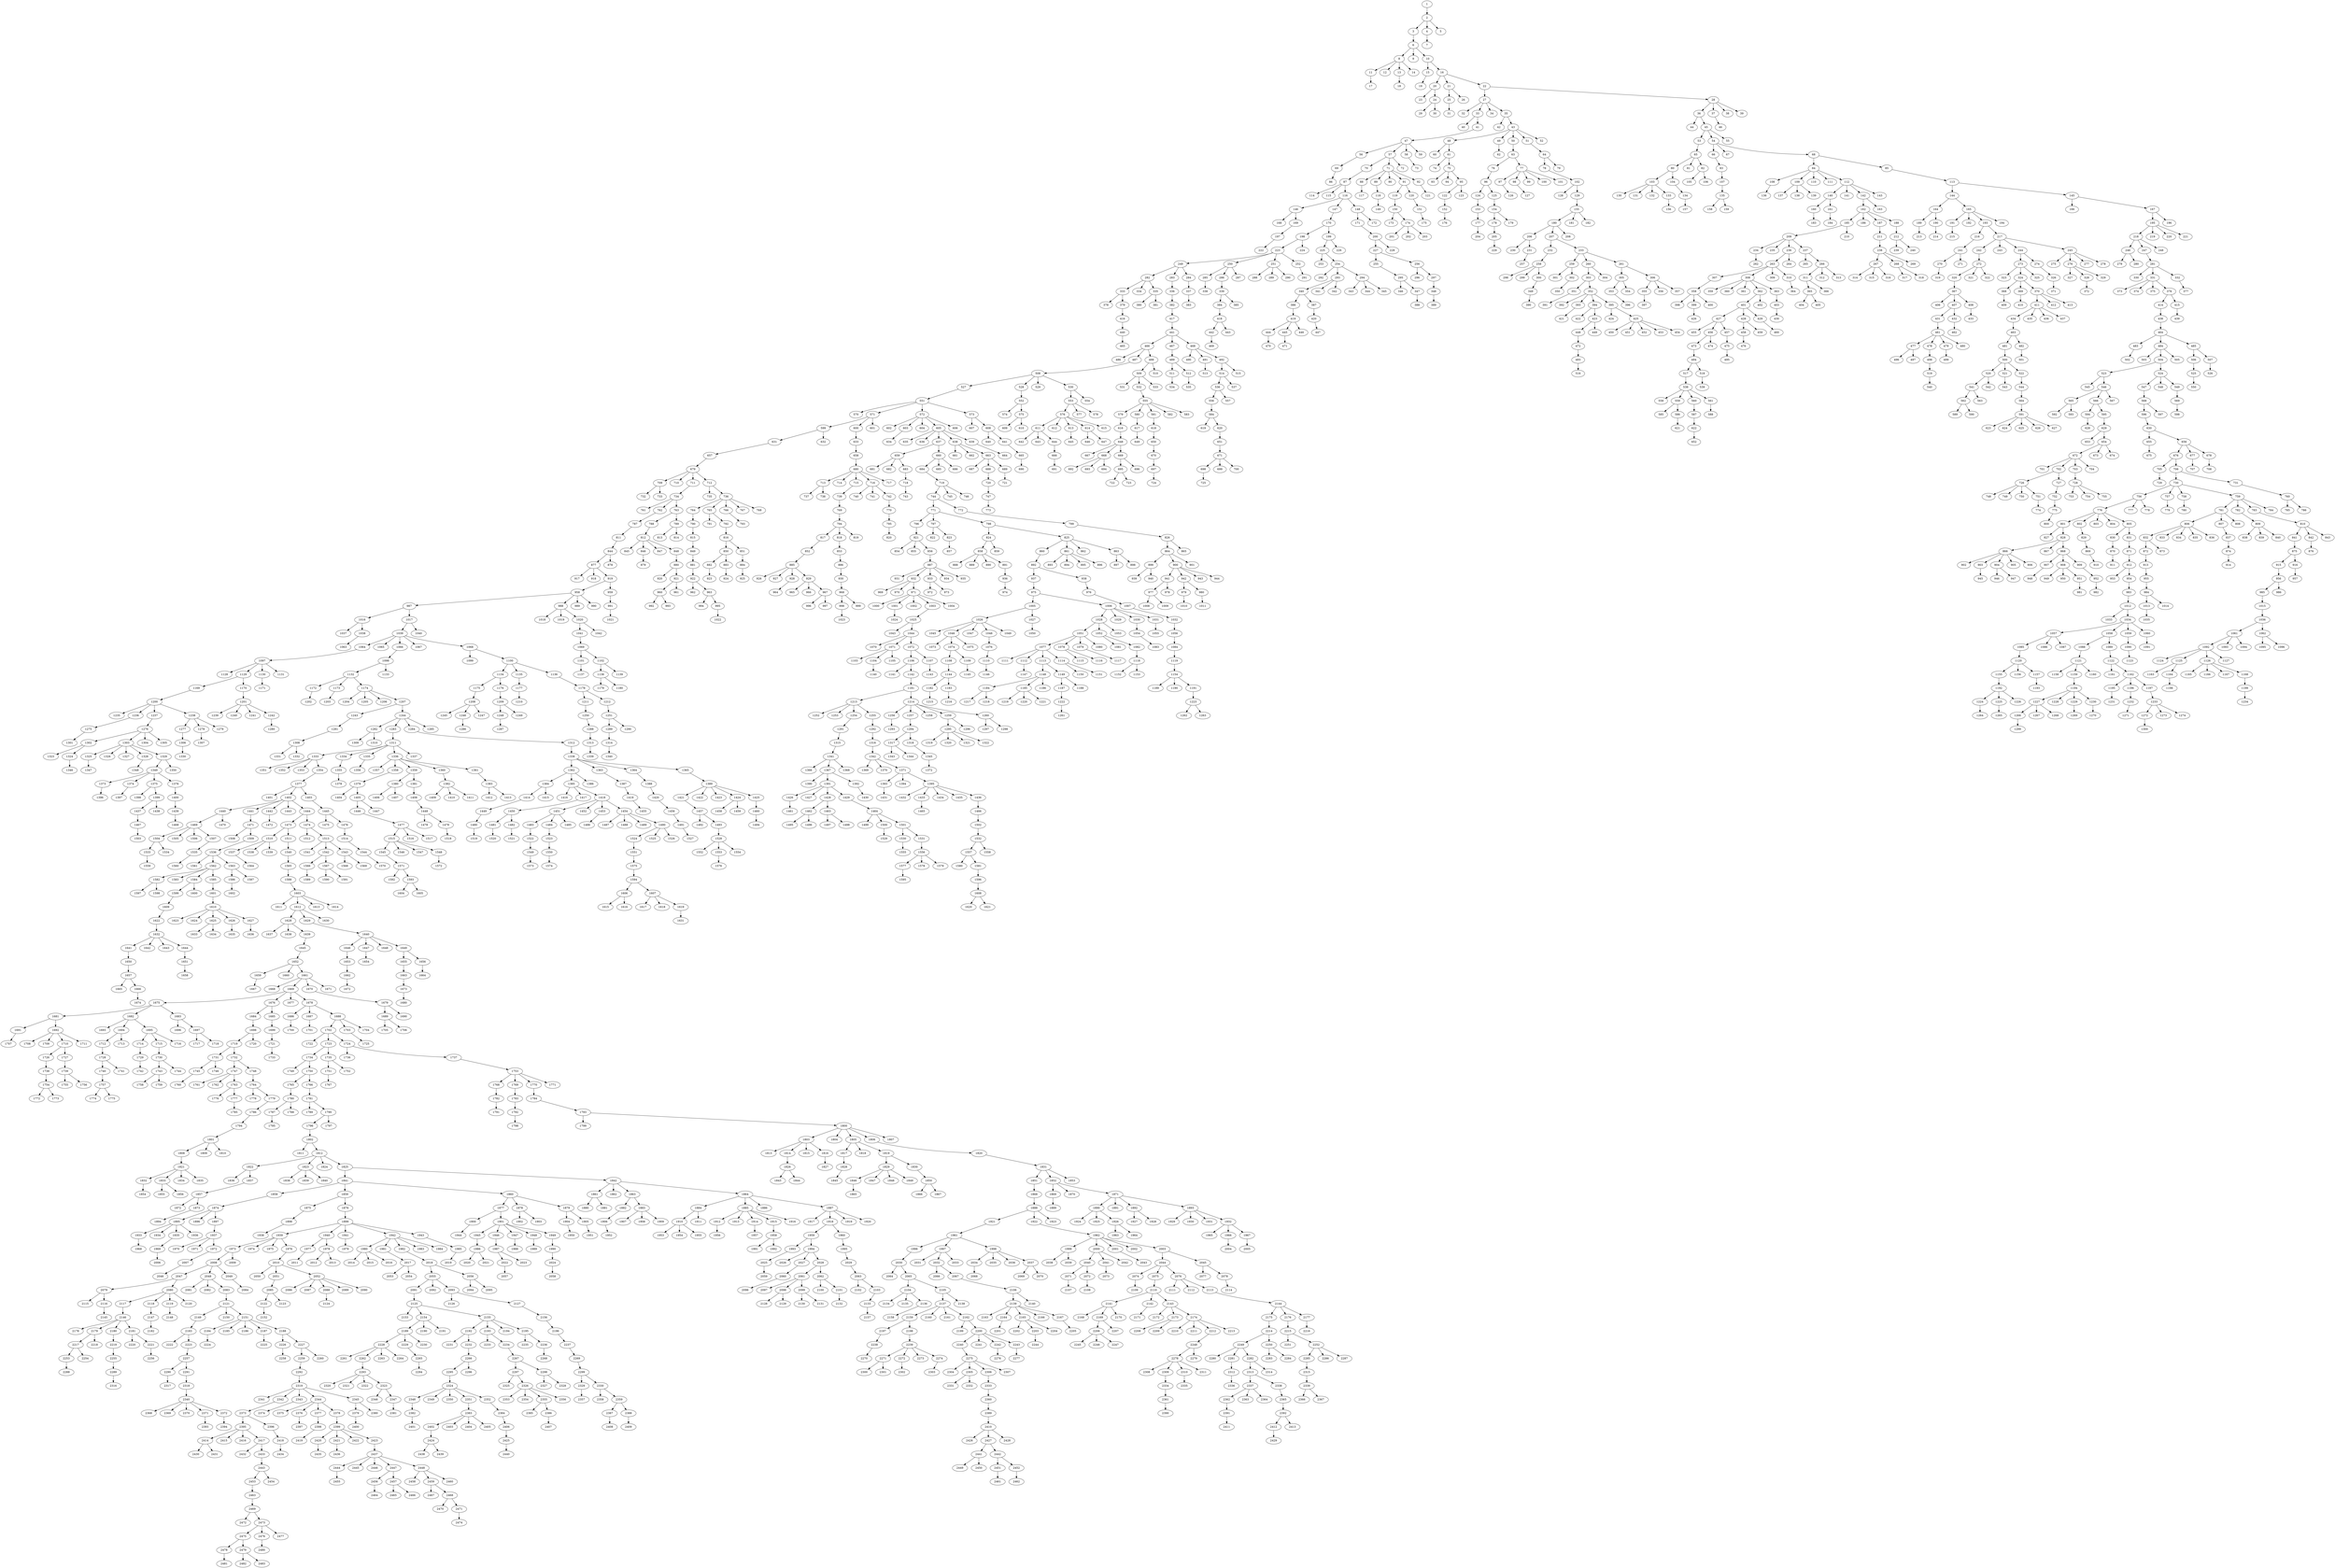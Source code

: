 digraph {3048947820 [label=" 1 "];
3019716012 [label=" 2 "];
3019715884 [label=" 3 "];
3019714764 [label=" 6 "];
3019717516 [label=" 8 "];
3019718572 [label=" 11 "];
3019717164 [label=" 17 "];
3019718572->3019717164;
3019717516->3019718572;
3019716684 [label=" 12 "];
3019717516->3019716684;
3021891724 [label=" 13 "];
3021892332 [label=" 18 "];
3021891724->3021892332;
3019717516->3021891724;
3018109356 [label=" 14 "];
3019717516->3018109356;
3019714764->3019717516;
3019798476 [label=" 9 "];
3019714764->3019798476;
3018714732 [label=" 10 "];
3018713612 [label=" 15 "];
3018712076 [label=" 19 "];
3018713612->3018712076;
3018714732->3018713612;
3019699340 [label=" 16 "];
3019702124 [label=" 20 "];
3019698220 [label=" 23 "];
3019702124->3019698220;
3022196812 [label=" 24 "];
3019531372 [label=" 29 "];
3022196812->3019531372;
3070520140 [label=" 30 "];
3022196812->3070520140;
3019702124->3022196812;
3019699340->3019702124;
3021931724 [label=" 21 "];
3021932684 [label=" 25 "];
3018213132 [label=" 31 "];
3021932684->3018213132;
3021931724->3021932684;
3018212908 [label=" 26 "];
3021931724->3018212908;
3019699340->3021931724;
3018349772 [label=" 22 "];
3018662092 [label=" 27 "];
3018665612 [label=" 32 "];
3018662092->3018665612;
3018664044 [label=" 33 "];
3018665004 [label=" 40 "];
3018664044->3018665004;
3022174252 [label=" 41 "];
3022172236 [label=" 47 "];
3022173996 [label=" 56 "];
3022172460 [label=" 69 "];
3022172748 [label=" 86 "];
3022172460->3022172748;
3022173996->3022172460;
3022172236->3022173996;
3022173228 [label=" 57 "];
3022175244 [label=" 70 "];
3019682636 [label=" 87 "];
3019682860 [label=" 114 "];
3019682636->3019682860;
3019684684 [label=" 115 "];
3019682636->3019684684;
3019684908 [label=" 116 "];
3019685228 [label=" 146 "];
3019685356 [label=" 168 "];
3019685228->3019685356;
3019684172 [label=" 169 "];
3019684940 [label=" 197 "];
3021853932 [label=" 222 "];
3019684940->3021853932;
3019684172->3019684940;
3019685228->3019684172;
3019684908->3019685228;
3021856748 [label=" 147 "];
3021856396 [label=" 170 "];
3021852972 [label=" 198 "];
3021853964 [label=" 223 "];
3021853740 [label=" 249 "];
3021855276 [label=" 282 "];
3021853228 [label=" 333 "];
3021855340 [label=" 378 "];
3021853228->3021855340;
3019720780 [label=" 379 "];
3019720332 [label=" 416 "];
3019719948 [label=" 440 "];
3019720236 [label=" 465 "];
3019719948->3019720236;
3019720332->3019719948;
3019720780->3019720332;
3021853228->3019720780;
3021855276->3021853228;
3019722316 [label=" 334 "];
3021855276->3019722316;
3022014316 [label=" 335 "];
3022013388 [label=" 380 "];
3022014316->3022013388;
3022015820 [label=" 381 "];
3022014316->3022015820;
3021855276->3022014316;
3021853740->3021855276;
3022014828 [label=" 283 "];
3022012556 [label=" 336 "];
3022012460 [label=" 382 "];
3022013132 [label=" 417 "];
3022014540 [label=" 441 "];
3022013484 [label=" 466 "];
3022016428 [label=" 486 "];
3022013484->3022016428;
3022014092 [label=" 487 "];
3022013260 [label=" 508 "];
3022016044 [label=" 527 "];
3022015564 [label=" 551 "];
3022015852 [label=" 570 "];
3022015564->3022015852;
3022013868 [label=" 571 "];
3022014892 [label=" 599 "];
3022012908 [label=" 631 "];
3022013708 [label=" 657 "];
3022015084 [label=" 679 "];
3022015948 [label=" 709 "];
3022016140 [label=" 732 "];
3022015948->3022016140;
3022013292 [label=" 733 "];
3022015948->3022013292;
3022015084->3022015948;
3022013676 [label=" 710 "];
3022015084->3022013676;
3022015500 [label=" 711 "];
3022014956 [label=" 734 "];
3022013068 [label=" 761 "];
3022014956->3022013068;
3021836844 [label=" 762 "];
3021837036 [label=" 787 "];
3021836620 [label=" 811 "];
3021836588 [label=" 844 "];
3021838604 [label=" 877 "];
3021838476 [label=" 917 "];
3021838604->3021838476;
3021836684 [label=" 918 "];
3021838604->3021836684;
3021839820 [label=" 919 "];
3021840236 [label=" 958 "];
3021838412 [label=" 987 "];
3021839532 [label=" 1016 "];
3021838092 [label=" 1037 "];
3021839532->3021838092;
3021840300 [label=" 1038 "];
3021839148 [label=" 1063 "];
3021840300->3021839148;
3021839532->3021840300;
3021838412->3021839532;
3021839180 [label=" 1017 "];
3021838028 [label=" 1039 "];
3021839340 [label=" 1064 "];
3021837516 [label=" 1097 "];
3021837676 [label=" 1128 "];
3021837516->3021837676;
3021839724 [label=" 1129 "];
3021839372 [label=" 1169 "];
3021838156 [label=" 1200 "];
3021838540 [label=" 1235 "];
3021838156->3021838540;
3021838124 [label=" 1236 "];
3021838796 [label=" 1275 "];
3021837932 [label=" 1301 "];
3021838796->3021837932;
3021838124->3021838796;
3021838156->3021838124;
3021839308 [label=" 1237 "];
3021839468 [label=" 1276 "];
3021837644 [label=" 1302 "];
3021840364 [label=" 1323 "];
3021837644->3021840364;
3021838252 [label=" 1324 "];
3021837804 [label=" 1346 "];
3021838252->3021837804;
3021837644->3021838252;
3021839468->3021837644;
3021838572 [label=" 1303 "];
3021840332 [label=" 1325 "];
3021839436 [label=" 1347 "];
3021840332->3021839436;
3021838572->3021840332;
3021836780 [label=" 1326 "];
3021838572->3021836780;
3021837548 [label=" 1327 "];
3021838572->3021837548;
3021837196 [label=" 1328 "];
3021837900 [label=" 1348 "];
3021837196->3021837900;
3021838572->3021837196;
3021837292 [label=" 1329 "];
3021836940 [label=" 1349 "];
3021840172 [label=" 1373 "];
3021837004 [label=" 1396 "];
3021840172->3021837004;
3021836940->3021840172;
3021840076 [label=" 1374 "];
3021838828 [label=" 1397 "];
3021840076->3021838828;
3021836940->3021840076;
3021838508 [label=" 1375 "];
3021839692 [label=" 1398 "];
3021838508->3021839692;
3017845612 [label=" 1399 "];
3017845132 [label=" 1437 "];
3017846732 [label=" 1467 "];
3017846540 [label=" 1503 "];
3017846732->3017846540;
3017845132->3017846732;
3017845612->3017845132;
3017846380 [label=" 1438 "];
3017845612->3017846380;
3021838508->3017845612;
3021836940->3021838508;
3017846476 [label=" 1376 "];
3017845740 [label=" 1400 "];
3017845676 [label=" 1439 "];
3017843596 [label=" 1468 "];
3017845676->3017843596;
3017845740->3017845676;
3017846476->3017845740;
3021836940->3017846476;
3021837292->3021836940;
3017845036 [label=" 1350 "];
3021837292->3017845036;
3021838572->3021837292;
3021839468->3021838572;
3017845196 [label=" 1304 "];
3021839468->3017845196;
3017843564 [label=" 1305 "];
3021839468->3017843564;
3021839308->3021839468;
3021838156->3021839308;
3017846188 [label=" 1238 "];
3017843404 [label=" 1277 "];
3017846060 [label=" 1306 "];
3017843436 [label=" 1330 "];
3017846060->3017843436;
3017843404->3017846060;
3017846188->3017843404;
3017845388 [label=" 1278 "];
3017843180 [label=" 1307 "];
3017845388->3017843180;
3017846188->3017845388;
3017846284 [label=" 1279 "];
3017846188->3017846284;
3021838156->3017846188;
3021839372->3021838156;
3021839724->3021839372;
3017843852 [label=" 1170 "];
3017845324 [label=" 1201 "];
3018219916 [label=" 1239 "];
3017845324->3018219916;
3018222380 [label=" 1240 "];
3017845324->3018222380;
3018219692 [label=" 1241 "];
3017845324->3018219692;
3018222124 [label=" 1242 "];
3018223532 [label=" 1280 "];
3018222124->3018223532;
3017845324->3018222124;
3017843852->3017845324;
3021839724->3017843852;
3021837516->3021839724;
3018220492 [label=" 1130 "];
3018221932 [label=" 1171 "];
3018220492->3018221932;
3021837516->3018220492;
3018221356 [label=" 1131 "];
3021837516->3018221356;
3021839340->3021837516;
3021838028->3021839340;
3018221324 [label=" 1065 "];
3021838028->3018221324;
3018223084 [label=" 1066 "];
3018223372 [label=" 1098 "];
3018221868 [label=" 1132 "];
3018223244 [label=" 1172 "];
3018223116 [label=" 1202 "];
3018223244->3018223116;
3018221868->3018223244;
3018222348 [label=" 1173 "];
3018222220 [label=" 1203 "];
3018222348->3018222220;
3018221868->3018222348;
3018223148 [label=" 1174 "];
3018223308 [label=" 1204 "];
3018223148->3018223308;
3018221292 [label=" 1205 "];
3018223148->3018221292;
3018221164 [label=" 1206 "];
3018223148->3018221164;
3018220620 [label=" 1207 "];
3018223212 [label=" 1243 "];
3018219724 [label=" 1281 "];
3018220780 [label=" 1308 "];
3018222028 [label=" 1331 "];
3018220780->3018222028;
3018222060 [label=" 1332 "];
3018220780->3018222060;
3018219724->3018220780;
3018223212->3018219724;
3018220620->3018223212;
3018222764 [label=" 1244 "];
3018220204 [label=" 1282 "];
3018221644 [label=" 1309 "];
3018220204->3018221644;
3018222668 [label=" 1310 "];
3018220204->3018222668;
3018222764->3018220204;
3018222956 [label=" 1283 "];
3027950892 [label=" 1311 "];
3027951564 [label=" 1333 "];
3027947564 [label=" 1351 "];
3027951564->3027947564;
3027948908 [label=" 1352 "];
3027951564->3027948908;
3027948492 [label=" 1353 "];
3027951564->3027948492;
3027948972 [label=" 1354 "];
3027949516 [label=" 1377 "];
3027950540 [label=" 1401 "];
3027949516->3027950540;
3027947628 [label=" 1402 "];
3027950188 [label=" 1440 "];
3027950796 [label=" 1469 "];
3027950956 [label=" 1504 "];
3027950668 [label=" 1533 "];
3027949132 [label=" 1559 "];
3027950668->3027949132;
3027950956->3027950668;
3027950092 [label=" 1534 "];
3027950956->3027950092;
3027950796->3027950956;
3027951596 [label=" 1505 "];
3027950796->3027951596;
3027947852 [label=" 1506 "];
3027950796->3027947852;
3027949900 [label=" 1507 "];
3027949388 [label=" 1535 "];
3027950732 [label=" 1560 "];
3027949388->3027950732;
3027949900->3027949388;
3027950796->3027949900;
3027950188->3027950796;
3027949676 [label=" 1470 "];
3027950188->3027949676;
3027947628->3027950188;
3027949164 [label=" 1441 "];
3027951148 [label=" 1471 "];
3027947820 [label=" 1508 "];
3027951148->3027947820;
3027949452 [label=" 1509 "];
3027948172 [label=" 1536 "];
3027948044 [label=" 1561 "];
3027948172->3027948044;
3027949836 [label=" 1562 "];
3027948076 [label=" 1582 "];
3027950476 [label=" 1597 "];
3027948076->3027950476;
3018858476 [label=" 1598 "];
3027948076->3018858476;
3027949836->3027948076;
3018857356 [label=" 1583 "];
3027949836->3018857356;
3018854508 [label=" 1584 "];
3018856396 [label=" 1599 "];
3018857324 [label=" 1609 "];
3018854604 [label=" 1622 "];
3018856876 [label=" 1632 "];
3018854924 [label=" 1641 "];
3018856780 [label=" 1650 "];
3018855212 [label=" 1657 "];
3018857516 [label=" 1665 "];
3018855212->3018857516;
3018854668 [label=" 1666 "];
3018858252 [label=" 1674 "];
3018854668->3018858252;
3018855212->3018854668;
3018856780->3018855212;
3018854924->3018856780;
3018856876->3018854924;
3018857868 [label=" 1642 "];
3018856876->3018857868;
3018855084 [label=" 1643 "];
3018856876->3018855084;
3018855276 [label=" 1644 "];
3018858124 [label=" 1651 "];
3018856172 [label=" 1658 "];
3018858124->3018856172;
3018855276->3018858124;
3018856876->3018855276;
3018854604->3018856876;
3018857324->3018854604;
3018856396->3018857324;
3018854508->3018856396;
3018856748 [label=" 1600 "];
3018854508->3018856748;
3027949836->3018854508;
3018857996 [label=" 1585 "];
3018856076 [label=" 1601 "];
3018857452 [label=" 1610 "];
3018855948 [label=" 1623 "];
3018857452->3018855948;
3018855660 [label=" 1624 "];
3018857452->3018855660;
3018857484 [label=" 1625 "];
3018854444 [label=" 1633 "];
3018857484->3018854444;
3018858444 [label=" 1634 "];
3018857484->3018858444;
3018857452->3018857484;
3018856428 [label=" 1626 "];
3018855116 [label=" 1635 "];
3018856428->3018855116;
3018857452->3018856428;
3018854700 [label=" 1627 "];
3018856300 [label=" 1636 "];
3018854700->3018856300;
3018857452->3018854700;
3018856076->3018857452;
3018857996->3018856076;
3027949836->3018857996;
3027948172->3027949836;
3018854636 [label=" 1563 "];
3018855756 [label=" 1586 "];
3018855244 [label=" 1602 "];
3018855756->3018855244;
3018854636->3018855756;
3018856012 [label=" 1587 "];
3018854636->3018856012;
3027948172->3018854636;
3027949452->3027948172;
3027951148->3027949452;
3027949164->3027951148;
3027947628->3027949164;
3018858316 [label=" 1442 "];
3018855372 [label=" 1472 "];
3018858316->3018855372;
3027947628->3018858316;
3018857420 [label=" 1443 "];
3027947628->3018857420;
3018857676 [label=" 1444 "];
3018857068 [label=" 1473 "];
3021989068 [label=" 1510 "];
3021991724 [label=" 1537 "];
3021990956 [label=" 1564 "];
3021991724->3021990956;
3021989068->3021991724;
3021990860 [label=" 1538 "];
3021989068->3021990860;
3021988844 [label=" 1539 "];
3021989068->3021988844;
3018857068->3021989068;
3021988524 [label=" 1511 "];
3021991820 [label=" 1540 "];
3021990124 [label=" 1565 "];
3021989612 [label=" 1588 "];
3021990636 [label=" 1603 "];
3021988492 [label=" 1611 "];
3021990636->3021988492;
3021988236 [label=" 1612 "];
3021988972 [label=" 1628 "];
3021991180 [label=" 1637 "];
3021988972->3021991180;
3021989740 [label=" 1638 "];
3021988972->3021989740;
3021990284 [label=" 1639 "];
3021989260 [label=" 1645 "];
3021989356 [label=" 1652 "];
3021989164 [label=" 1659 "];
3021988172 [label=" 1667 "];
3021989164->3021988172;
3021989356->3021989164;
3021988876 [label=" 1660 "];
3021989356->3021988876;
3021990028 [label=" 1661 "];
3021991340 [label=" 1668 "];
3021990028->3021991340;
3021991372 [label=" 1669 "];
3021989932 [label=" 1675 "];
3021988428 [label=" 1681 "];
3021988300 [label=" 1691 "];
3021991212 [label=" 1707 "];
3021988300->3021991212;
3021988428->3021988300;
3021989388 [label=" 1692 "];
3021988908 [label=" 1708 "];
3021989388->3021988908;
3021987980 [label=" 1709 "];
3021989388->3021987980;
3021989900 [label=" 1710 "];
3021991052 [label=" 1726 "];
3021989484 [label=" 1738 "];
3021988268 [label=" 1754 "];
3021990604 [label=" 1772 "];
3021988268->3021990604;
3021987884 [label=" 1773 "];
3021988268->3021987884;
3021989484->3021988268;
3021991052->3021989484;
3021989900->3021991052;
3021989420 [label=" 1727 "];
3021988940 [label=" 1739 "];
3022232460 [label=" 1755 "];
3021988940->3022232460;
3022231660 [label=" 1756 "];
3021988940->3022231660;
3021989420->3021988940;
3021989900->3021989420;
3021989388->3021989900;
3022230380 [label=" 1711 "];
3021989388->3022230380;
3021988428->3021989388;
3021989932->3021988428;
3022229740 [label=" 1682 "];
3022229772 [label=" 1693 "];
3022229740->3022229772;
3022230348 [label=" 1694 "];
3022231340 [label=" 1712 "];
3022232972 [label=" 1728 "];
3022233228 [label=" 1740 "];
3022233004 [label=" 1757 "];
3022232588 [label=" 1774 "];
3022233004->3022232588;
3022231148 [label=" 1775 "];
3022233004->3022231148;
3022233228->3022233004;
3022232972->3022233228;
3022232812 [label=" 1741 "];
3022232972->3022232812;
3022231340->3022232972;
3022230348->3022231340;
3022231436 [label=" 1713 "];
3022230348->3022231436;
3022229740->3022230348;
3022231596 [label=" 1695 "];
3022230572 [label=" 1714 "];
3022231052 [label=" 1729 "];
3022232844 [label=" 1742 "];
3022231052->3022232844;
3022230572->3022231052;
3022231596->3022230572;
3022232204 [label=" 1715 "];
3022233292 [label=" 1730 "];
3022231852 [label=" 1743 "];
3022232012 [label=" 1758 "];
3022231852->3022232012;
3022233132 [label=" 1759 "];
3022231852->3022233132;
3022233292->3022231852;
3022231116 [label=" 1744 "];
3022233292->3022231116;
3022232204->3022233292;
3022231596->3022232204;
3022231020 [label=" 1716 "];
3022231596->3022231020;
3022229740->3022231596;
3021989932->3022229740;
3022233580 [label=" 1683 "];
3022231212 [label=" 1696 "];
3022233580->3022231212;
3022231692 [label=" 1697 "];
3022230156 [label=" 1717 "];
3022231692->3022230156;
3022229996 [label=" 1718 "];
3022231692->3022229996;
3022233580->3022231692;
3021989932->3022233580;
3021991372->3021989932;
3022231372 [label=" 1676 "];
3022230668 [label=" 1684 "];
3022232396 [label=" 1698 "];
3022232780 [label=" 1719 "];
3022233260 [label=" 1731 "];
3022231916 [label=" 1745 "];
3022230796 [label=" 1760 "];
3022231916->3022230796;
3022233260->3022231916;
3022231084 [label=" 1746 "];
3022233260->3022231084;
3022232780->3022233260;
3022230636 [label=" 1732 "];
3022232076 [label=" 1747 "];
3021979276 [label=" 1761 "];
3022232076->3021979276;
3021975852 [label=" 1762 "];
3022232076->3021975852;
3021977964 [label=" 1763 "];
3021979340 [label=" 1776 "];
3021977964->3021979340;
3021977516 [label=" 1777 "];
3021978956 [label=" 1785 "];
3021977516->3021978956;
3021977964->3021977516;
3022232076->3021977964;
3022230636->3022232076;
3021975724 [label=" 1748 "];
3021977868 [label=" 1764 "];
3021977164 [label=" 1778 "];
3021977868->3021977164;
3021975980 [label=" 1779 "];
3021978412 [label=" 1786 "];
3021978540 [label=" 1794 "];
3021977548 [label=" 1801 "];
3021978124 [label=" 1808 "];
3021975660 [label=" 1821 "];
3021976204 [label=" 1832 "];
3021976652 [label=" 1854 "];
3021976204->3021976652;
3021975660->3021976204;
3021976748 [label=" 1833 "];
3021977132 [label=" 1855 "];
3021976748->3021977132;
3021976844 [label=" 1856 "];
3021976748->3021976844;
3021975660->3021976748;
3021978572 [label=" 1834 "];
3021975660->3021978572;
3021975916 [label=" 1835 "];
3021975660->3021975916;
3021978124->3021975660;
3021977548->3021978124;
3021977036 [label=" 1809 "];
3021977548->3021977036;
3021976588 [label=" 1810 "];
3021977548->3021976588;
3021978540->3021977548;
3021978412->3021978540;
3021975980->3021978412;
3021977868->3021975980;
3021975724->3021977868;
3022230636->3021975724;
3022232780->3022230636;
3022232396->3022232780;
3021975820 [label=" 1720 "];
3022232396->3021975820;
3022230668->3022232396;
3022231372->3022230668;
3021976172 [label=" 1685 "];
3021978284 [label=" 1699 "];
3021978892 [label=" 1721 "];
3021977068 [label=" 1733 "];
3021978892->3021977068;
3021978284->3021978892;
3021976172->3021978284;
3022231372->3021976172;
3021991372->3022231372;
3019399660 [label=" 1677 "];
3021991372->3019399660;
3019401708 [label=" 1678 "];
3019400972 [label=" 1686 "];
3019403212 [label=" 1700 "];
3019400972->3019403212;
3019401708->3019400972;
3019401676 [label=" 1687 "];
3019400428 [label=" 1701 "];
3019401676->3019400428;
3019401708->3019401676;
3019399340 [label=" 1688 "];
3019402796 [label=" 1702 "];
3019402220 [label=" 1722 "];
3019402796->3019402220;
3019400012 [label=" 1723 "];
3019399436 [label=" 1734 "];
3019400172 [label=" 1749 "];
3019399436->3019400172;
3019402988 [label=" 1750 "];
3019401420 [label=" 1765 "];
3019401772 [label=" 1780 "];
3019402732 [label=" 1787 "];
3019400908 [label=" 1795 "];
3019402732->3019400908;
3019401772->3019402732;
3019400716 [label=" 1788 "];
3019401772->3019400716;
3019401420->3019401772;
3019402988->3019401420;
3019402156 [label=" 1766 "];
3019402764 [label=" 1781 "];
3019401612 [label=" 1789 "];
3019402764->3019401612;
3019399628 [label=" 1790 "];
3019400364 [label=" 1796 "];
3019402444 [label=" 1802 "];
3019402124 [label=" 1811 "];
3019402444->3019402124;
3019399532 [label=" 1812 "];
3019400684 [label=" 1822 "];
3019402476 [label=" 1836 "];
3019400684->3019402476;
3019400236 [label=" 1837 "];
3019402348 [label=" 1857 "];
3019399468 [label=" 1872 "];
3019402348->3019399468;
3019401356 [label=" 1873 "];
3019399980 [label=" 1894 "];
3019401356->3019399980;
3019402348->3019401356;
3019400236->3019402348;
3019400684->3019400236;
3019399532->3019400684;
3019400332 [label=" 1823 "];
3019402828 [label=" 1838 "];
3019400332->3019402828;
3019399884 [label=" 1839 "];
3019400332->3019399884;
3019401036 [label=" 1840 "];
3019400332->3019401036;
3019399532->3019400332;
3019403180 [label=" 1824 "];
3019399532->3019403180;
3019399820 [label=" 1825 "];
3019401100 [label=" 1841 "];
3019399564 [label=" 1858 "];
3019401164 [label=" 1874 "];
3019400396 [label=" 1895 "];
3019399596 [label=" 1933 "];
3019401132 [label=" 1968 "];
3019399596->3019401132;
3019400396->3019399596;
3018556460 [label=" 1934 "];
3019400396->3018556460;
3018556812 [label=" 1935 "];
3018557996 [label=" 1969 "];
3018555660 [label=" 2006 "];
3018557996->3018555660;
3018556812->3018557996;
3019400396->3018556812;
3018557356 [label=" 1936 "];
3019400396->3018557356;
3019401164->3019400396;
3018557036 [label=" 1896 "];
3019401164->3018557036;
3018558444 [label=" 1897 "];
3018557644 [label=" 1937 "];
3018558988 [label=" 1970 "];
3018557644->3018558988;
3018555436 [label=" 1971 "];
3018557644->3018555436;
3018556652 [label=" 1972 "];
3018556844 [label=" 2007 "];
3018556524 [label=" 2046 "];
3018556844->3018556524;
3018556652->3018556844;
3018557644->3018556652;
3018558444->3018557644;
3019401164->3018558444;
3019399564->3019401164;
3019401100->3019399564;
3018556364 [label=" 1859 "];
3018559244 [label=" 1875 "];
3018557004 [label=" 1898 "];
3018559020 [label=" 1938 "];
3018557004->3018559020;
3018559244->3018557004;
3018556364->3018559244;
3018558124 [label=" 1876 "];
3018557260 [label=" 1899 "];
3018556044 [label=" 1939 "];
3018558796 [label=" 1973 "];
3018558380 [label=" 2008 "];
3018555788 [label=" 2047 "];
3018557164 [label=" 2079 "];
3018558092 [label=" 2115 "];
3018557164->3018558092;
3018558732 [label=" 2116 "];
3018557388 [label=" 2145 "];
3018558732->3018557388;
3018557164->3018558732;
3018555788->3018557164;
3018555500 [label=" 2080 "];
3018557708 [label=" 2117 "];
3018557324 [label=" 2146 "];
3018555852 [label=" 2178 "];
3018557324->3018555852;
3018559180 [label=" 2179 "];
3018558828 [label=" 2217 "];
3018559212 [label=" 2253 "];
3018557740 [label=" 2288 "];
3018559212->3018557740;
3018558828->3018559212;
3018556780 [label=" 2254 "];
3018558828->3018556780;
3018559180->3018558828;
3018558412 [label=" 2218 "];
3018559180->3018558412;
3018557324->3018559180;
3018555468 [label=" 2180 "];
3018556172 [label=" 2219 "];
3018557132 [label=" 2255 "];
3021997260 [label=" 2289 "];
3021997804 [label=" 2316 "];
3021997260->3021997804;
3018557132->3021997260;
3018556172->3018557132;
3018555468->3018556172;
3018557324->3018555468;
3021999980 [label=" 2181 "];
3021996684 [label=" 2220 "];
3021999980->3021996684;
3021997900 [label=" 2221 "];
3021999020 [label=" 2256 "];
3021997900->3021999020;
3021999980->3021997900;
3018557324->3021999980;
3018557708->3018557324;
3018555500->3018557708;
3021996524 [label=" 2118 "];
3021997708 [label=" 2147 "];
3021996652 [label=" 2182 "];
3021997708->3021996652;
3021996524->3021997708;
3018555500->3021996524;
3021996780 [label=" 2119 "];
3021998860 [label=" 2148 "];
3021996780->3021998860;
3018555500->3021996780;
3021996876 [label=" 2120 "];
3018555500->3021996876;
3018555788->3018555500;
3018558380->3018555788;
3018475212 [label=" 2048 "];
3018475116 [label=" 2081 "];
3018475212->3018475116;
3018474764 [label=" 2082 "];
3018475212->3018474764;
3018473772 [label=" 2083 "];
3018476716 [label=" 2121 "];
3018475660 [label=" 2149 "];
3018474156 [label=" 2183 "];
3018474252 [label=" 2222 "];
3018474156->3018474252;
3018475308 [label=" 2223 "];
3018474924 [label=" 2257 "];
3018475020 [label=" 2290 "];
3018476972 [label=" 2317 "];
3018475020->3018476972;
3018474924->3018475020;
3018474380 [label=" 2291 "];
3018474796 [label=" 2318 "];
3018474316 [label=" 2340 "];
3018477004 [label=" 2368 "];
3018474316->3018477004;
3018476012 [label=" 2369 "];
3018474316->3018476012;
3018477196 [label=" 2370 "];
3018474316->3018477196;
3018477420 [label=" 2371 "];
3018477132 [label=" 2393 "];
3018477420->3018477132;
3018474316->3018477420;
3018474636 [label=" 2372 "];
3018475340 [label=" 2394 "];
3018474636->3018475340;
3018474316->3018474636;
3018474796->3018474316;
3018474380->3018474796;
3018474924->3018474380;
3018475308->3018474924;
3018474156->3018475308;
3018475660->3018474156;
3018476716->3018475660;
3018475404 [label=" 2150 "];
3018476716->3018475404;
3018473580 [label=" 2151 "];
3018473868 [label=" 2184 "];
3018477484 [label=" 2224 "];
3018473868->3018477484;
3018473580->3018473868;
3018475852 [label=" 2185 "];
3018473580->3018475852;
3018475532 [label=" 2186 "];
3018473580->3018475532;
3018474700 [label=" 2187 "];
3018476396 [label=" 2225 "];
3018474700->3018476396;
3018473580->3018474700;
3018477164 [label=" 2188 "];
3018474860 [label=" 2226 "];
3018474732 [label=" 2258 "];
3018474860->3018474732;
3018477164->3018474860;
3018474828 [label=" 2227 "];
3018473964 [label=" 2259 "];
3018474188 [label=" 2292 "];
3018477452 [label=" 2319 "];
3018475724 [label=" 2341 "];
3018477452->3018475724;
3022101420 [label=" 2342 "];
3022099948 [label=" 2373 "];
3022102092 [label=" 2395 "];
3022102124 [label=" 2414 "];
3022102156 [label=" 2430 "];
3022102124->3022102156;
3022101356 [label=" 2431 "];
3022102124->3022101356;
3022102092->3022102124;
3022099596 [label=" 2415 "];
3022102092->3022099596;
3022099116 [label=" 2416 "];
3022102092->3022099116;
3022098476 [label=" 2417 "];
3022099436 [label=" 2432 "];
3022098476->3022099436;
3022101868 [label=" 2433 "];
3022101452 [label=" 2443 "];
3022100716 [label=" 2453 "];
3022098796 [label=" 2463 "];
3022101932 [label=" 2469 "];
3022100396 [label=" 2472 "];
3022101932->3022100396;
3022100012 [label=" 2473 "];
3022099980 [label=" 2475 "];
3022102188 [label=" 2478 "];
3022098828 [label=" 2481 "];
3022102188->3022098828;
3022099980->3022102188;
3022098668 [label=" 2479 "];
3022099372 [label=" 2482 "];
3022098668->3022099372;
3022101996 [label=" 2483 "];
3022098668->3022101996;
3022099980->3022098668;
3022100012->3022099980;
3022101260 [label=" 2476 "];
3022098924 [label=" 2480 "];
3022101260->3022098924;
3022100012->3022101260;
3022100844 [label=" 2477 "];
3022100012->3022100844;
3022101932->3022100012;
3022098796->3022101932;
3022100716->3022098796;
3022101452->3022100716;
3022099180 [label=" 2454 "];
3022101452->3022099180;
3022101868->3022101452;
3022098476->3022101868;
3022102092->3022098476;
3022099948->3022102092;
3022098764 [label=" 2396 "];
3018585804 [label=" 2418 "];
3018584364 [label=" 2434 "];
3018585804->3018584364;
3022098764->3018585804;
3022099948->3022098764;
3022101420->3022099948;
3018477452->3022101420;
3018584972 [label=" 2343 "];
3018585164 [label=" 2374 "];
3018584972->3018585164;
3018477452->3018584972;
3018586572 [label=" 2344 "];
3018584524 [label=" 2375 "];
3018586572->3018584524;
3018584748 [label=" 2376 "];
3018584300 [label=" 2397 "];
3018584748->3018584300;
3018586572->3018584748;
3018586124 [label=" 2377 "];
3018584204 [label=" 2398 "];
3018585388 [label=" 2419 "];
3018584204->3018585388;
3018586124->3018584204;
3018586572->3018586124;
3018586060 [label=" 2378 "];
3018584332 [label=" 2399 "];
3018584588 [label=" 2420 "];
3018586604 [label=" 2435 "];
3018584588->3018586604;
3018584332->3018584588;
3018584684 [label=" 2421 "];
3018584940 [label=" 2436 "];
3018584684->3018584940;
3018584332->3018584684;
3018584716 [label=" 2422 "];
3018584332->3018584716;
3018584908 [label=" 2423 "];
3018585612 [label=" 2437 "];
3018585836 [label=" 2444 "];
3018586828 [label=" 2455 "];
3018585836->3018586828;
3018585612->3018585836;
3018585964 [label=" 2445 "];
3018585612->3018585964;
3018199212 [label=" 2446 "];
3018585612->3018199212;
3018199244 [label=" 2447 "];
3018201836 [label=" 2456 "];
3018199148 [label=" 2464 "];
3018201836->3018199148;
3018199244->3018201836;
3018203020 [label=" 2457 "];
3018201324 [label=" 2465 "];
3018203020->3018201324;
3018200748 [label=" 2466 "];
3018203020->3018200748;
3018199244->3018203020;
3018585612->3018199244;
3018200268 [label=" 2448 "];
3018200300 [label=" 2458 "];
3018200268->3018200300;
3018202668 [label=" 2459 "];
3018201676 [label=" 2467 "];
3018202668->3018201676;
3018201612 [label=" 2468 "];
3018201740 [label=" 2470 "];
3018201612->3018201740;
3018200684 [label=" 2471 "];
3018199084 [label=" 2474 "];
3018200684->3018199084;
3018201612->3018200684;
3018202668->3018201612;
3018200268->3018202668;
3018202316 [label=" 2460 "];
3018200268->3018202316;
3018585612->3018200268;
3018584908->3018585612;
3018584332->3018584908;
3018586060->3018584332;
3018586572->3018586060;
3018477452->3018586572;
3018201388 [label=" 2345 "];
3018202924 [label=" 2379 "];
3018199756 [label=" 2400 "];
3018202924->3018199756;
3018201388->3018202924;
3018199180 [label=" 2380 "];
3018201388->3018199180;
3018477452->3018201388;
3018474188->3018477452;
3018473964->3018474188;
3018474828->3018473964;
3022133996 [label=" 2260 "];
3018474828->3022133996;
3018477164->3018474828;
3018473580->3018477164;
3018476716->3018473580;
3018473772->3018476716;
3018475212->3018473772;
3018558380->3018475212;
3022134380 [label=" 2049 "];
3022134060 [label=" 2084 "];
3022134380->3022134060;
3018558380->3022134380;
3018558796->3018558380;
3022135116 [label=" 2009 "];
3018558796->3022135116;
3018556044->3018558796;
3022133836 [label=" 1974 "];
3018556044->3022133836;
3022134636 [label=" 1975 "];
3018556044->3022134636;
3022133868 [label=" 1976 "];
3022134924 [label=" 2010 "];
3022131756 [label=" 2050 "];
3022134924->3022131756;
3022131596 [label=" 2051 "];
3022131692 [label=" 2085 "];
3022131308 [label=" 2122 "];
3022133964 [label=" 2152 "];
3022131308->3022133964;
3022131692->3022131308;
3022133708 [label=" 2123 "];
3022131692->3022133708;
3022131596->3022131692;
3022134924->3022131596;
3022132364 [label=" 2052 "];
3022132012 [label=" 2086 "];
3022132364->3022132012;
3022132108 [label=" 2087 "];
3022132364->3022132108;
3022131980 [label=" 2088 "];
3022135244 [label=" 2124 "];
3022131980->3022135244;
3022132364->3022131980;
3022133804 [label=" 2089 "];
3022132364->3022133804;
3022131724 [label=" 2090 "];
3022132364->3022131724;
3022134924->3022132364;
3022133868->3022134924;
3018556044->3022133868;
3018557260->3018556044;
3022133612 [label=" 1940 "];
3022134604 [label=" 1977 "];
3022131468 [label=" 2011 "];
3022134604->3022131468;
3022133612->3022134604;
3019335756 [label=" 1978 "];
3019335532 [label=" 2012 "];
3019335756->3019335532;
3019337548 [label=" 2013 "];
3019335756->3019337548;
3022133612->3019335756;
3018557260->3022133612;
3022211532 [label=" 1941 "];
3022210412 [label=" 1979 "];
3022211532->3022210412;
3018557260->3022211532;
3022211820 [label=" 1942 "];
3022211660 [label=" 1980 "];
3022213004 [label=" 2014 "];
3022211660->3022213004;
3022212364 [label=" 2015 "];
3022211660->3022212364;
3022211852 [label=" 2016 "];
3022211660->3022211852;
3022211820->3022211660;
3022212268 [label=" 1981 "];
3022209516 [label=" 2017 "];
3022212300 [label=" 2053 "];
3022209516->3022212300;
3022210220 [label=" 2054 "];
3022209516->3022210220;
3022212268->3022209516;
3022211820->3022212268;
3022212748 [label=" 1982 "];
3022210348 [label=" 2018 "];
3022209324 [label=" 2055 "];
3022212972 [label=" 2091 "];
3022210892 [label=" 2125 "];
3022210540 [label=" 2153 "];
3022210892->3022210540;
3022210156 [label=" 2154 "];
3022209260 [label=" 2189 "];
3022209740 [label=" 2228 "];
3022209772 [label=" 2261 "];
3022209740->3022209772;
3022209612 [label=" 2262 "];
3022209548 [label=" 2293 "];
3022211436 [label=" 2320 "];
3022209548->3022211436;
3022212396 [label=" 2321 "];
3022209548->3022212396;
3022211340 [label=" 2322 "];
3022209548->3022211340;
3022211468 [label=" 2323 "];
3022209676 [label=" 2346 "];
3022211468->3022209676;
3022209164 [label=" 2347 "];
3022212780 [label=" 2381 "];
3022209164->3022212780;
3022211468->3022209164;
3022209548->3022211468;
3022209612->3022209548;
3022209740->3022209612;
3022210988 [label=" 2263 "];
3022209740->3022210988;
3064513900 [label=" 2264 "];
3022209740->3064513900;
3022209260->3022209740;
3019380300 [label=" 2229 "];
3019380972 [label=" 2265 "];
3019381836 [label=" 2294 "];
3019380972->3019381836;
3019380300->3019380972;
3022209260->3019380300;
3019379052 [label=" 2230 "];
3022209260->3019379052;
3022210156->3022209260;
3019380652 [label=" 2190 "];
3022210156->3019380652;
3019382380 [label=" 2191 "];
3022210156->3019382380;
3022210892->3022210156;
3019381132 [label=" 2155 "];
3019378764 [label=" 2192 "];
3019381708 [label=" 2231 "];
3019378764->3019381708;
3019379468 [label=" 2232 "];
3019382188 [label=" 2266 "];
3019382732 [label=" 2295 "];
3019379692 [label=" 2324 "];
3019379980 [label=" 2348 "];
3019380460 [label=" 2382 "];
3019382220 [label=" 2401 "];
3019380460->3019382220;
3019379980->3019380460;
3019379692->3019379980;
3070534124 [label=" 2349 "];
3019379692->3070534124;
3070534252 [label=" 2350 "];
3019379692->3070534252;
3019669644 [label=" 2351 "];
3019669708 [label=" 2383 "];
3019669772 [label=" 2402 "];
3019669836 [label=" 2424 "];
3019669868 [label=" 2438 "];
3019669836->3019669868;
3019669964 [label=" 2439 "];
3019669836->3019669964;
3019669772->3019669836;
3019669708->3019669772;
3019670124 [label=" 2403 "];
3019669708->3019670124;
3019670220 [label=" 2404 "];
3019669708->3019670220;
3019670316 [label=" 2405 "];
3019669708->3019670316;
3019669644->3019669708;
3019379692->3019669644;
3019670508 [label=" 2352 "];
3019670572 [label=" 2384 "];
3019670636 [label=" 2406 "];
3019670700 [label=" 2425 "];
3019670732 [label=" 2440 "];
3019670700->3019670732;
3019670636->3019670700;
3019670572->3019670636;
3019670508->3019670572;
3019379692->3019670508;
3019382732->3019379692;
3019382188->3019382732;
3019671020 [label=" 2296 "];
3019382188->3019671020;
3019379468->3019382188;
3019378764->3019379468;
3019381132->3019378764;
3019671244 [label=" 2193 "];
3019671276 [label=" 2233 "];
3019671244->3019671276;
3019671404 [label=" 2234 "];
3019671468 [label=" 2267 "];
3019671532 [label=" 2297 "];
3019671564 [label=" 2325 "];
3019671532->3019671564;
3019671692 [label=" 2326 "];
3019671724 [label=" 2353 "];
3019671692->3019671724;
3019671820 [label=" 2354 "];
3019671692->3019671820;
3019671948 [label=" 2355 "];
3019671980 [label=" 2385 "];
3019671948->3019671980;
3019672108 [label=" 2386 "];
3019672140 [label=" 2407 "];
3019672108->3019672140;
3019671948->3019672108;
3019671692->3019671948;
3019672300 [label=" 2356 "];
3019671692->3019672300;
3019671532->3019671692;
3019671468->3019671532;
3019672492 [label=" 2298 "];
3019672524 [label=" 2327 "];
3019672492->3019672524;
3019672620 [label=" 2328 "];
3019672492->3019672620;
3019671468->3019672492;
3019671404->3019671468;
3019671244->3019671404;
3019381132->3019671244;
3019672844 [label=" 2194 "];
3019381132->3019672844;
3019672972 [label=" 2195 "];
3019673004 [label=" 2235 "];
3019672972->3019673004;
3019673132 [label=" 2236 "];
3019673164 [label=" 2268 "];
3019673132->3019673164;
3019672972->3019673132;
3019381132->3019672972;
3022210892->3019381132;
3022212972->3022210892;
3022209324->3022212972;
3019673420 [label=" 2092 "];
3022209324->3019673420;
3019673548 [label=" 2093 "];
3019673580 [label=" 2126 "];
3019673548->3019673580;
3019632780 [label=" 2127 "];
3019632844 [label=" 2156 "];
3019632908 [label=" 2196 "];
3019632972 [label=" 2237 "];
3019633036 [label=" 2269 "];
3019633100 [label=" 2299 "];
3019633164 [label=" 2329 "];
3019633196 [label=" 2357 "];
3019633164->3019633196;
3019633100->3019633164;
3019633356 [label=" 2330 "];
3019633388 [label=" 2358 "];
3019633356->3019633388;
3019633516 [label=" 2359 "];
3019633580 [label=" 2387 "];
3019633612 [label=" 2408 "];
3019633580->3019633612;
3019633516->3019633580;
3019633772 [label=" 2388 "];
3019633804 [label=" 2409 "];
3019633772->3019633804;
3019633516->3019633772;
3019633356->3019633516;
3019633100->3019633356;
3019633036->3019633100;
3019632972->3019633036;
3019632908->3019632972;
3019632844->3019632908;
3019632780->3019632844;
3019673548->3019632780;
3022209324->3019673548;
3022210348->3022209324;
3019634284 [label=" 2056 "];
3019634316 [label=" 2094 "];
3019634284->3019634316;
3019634412 [label=" 2095 "];
3019634284->3019634412;
3022210348->3019634284;
3022212748->3022210348;
3022211820->3022212748;
3019634604 [label=" 1983 "];
3022211820->3019634604;
3019634700 [label=" 1984 "];
3022211820->3019634700;
3018557260->3022211820;
3019634860 [label=" 1943 "];
3019634924 [label=" 1985 "];
3019634956 [label=" 2019 "];
3019634924->3019634956;
3019634860->3019634924;
3018557260->3019634860;
3018558124->3018557260;
3018556364->3018558124;
3019401100->3018556364;
3019635244 [label=" 1860 "];
3019635308 [label=" 1877 "];
3019635372 [label=" 1900 "];
3019635404 [label=" 1944 "];
3019635372->3019635404;
3019635308->3019635372;
3019635564 [label=" 1901 "];
3019635628 [label=" 1945 "];
3019635692 [label=" 1986 "];
3019635724 [label=" 2020 "];
3019635692->3019635724;
3019635820 [label=" 2021 "];
3019635692->3019635820;
3019635628->3019635692;
3019635564->3019635628;
3019636012 [label=" 1946 "];
3019636076 [label=" 1987 "];
3019636140 [label=" 2022 "];
3019636172 [label=" 2057 "];
3019636140->3019636172;
3019636076->3019636140;
3019636300 [label=" 2023 "];
3019636076->3019636300;
3019636012->3019636076;
3019635564->3019636012;
3019636492 [label=" 1947 "];
3019636524 [label=" 1988 "];
3019636492->3019636524;
3019635564->3019636492;
3019636684 [label=" 1948 "];
3019636716 [label=" 1989 "];
3019636684->3019636716;
3019635564->3019636684;
3019780268 [label=" 1949 "];
3019780332 [label=" 1990 "];
3019780396 [label=" 2024 "];
3019780428 [label=" 2058 "];
3019780396->3019780428;
3019780332->3019780396;
3019780268->3019780332;
3019635564->3019780268;
3019635308->3019635564;
3019635244->3019635308;
3019780716 [label=" 1878 "];
3019780748 [label=" 1902 "];
3019780716->3019780748;
3019780844 [label=" 1903 "];
3019780716->3019780844;
3019635244->3019780716;
3019781004 [label=" 1879 "];
3019781068 [label=" 1904 "];
3019781100 [label=" 1950 "];
3019781068->3019781100;
3019781004->3019781068;
3019781260 [label=" 1905 "];
3019781292 [label=" 1951 "];
3019781260->3019781292;
3019781004->3019781260;
3019635244->3019781004;
3019401100->3019635244;
3019399820->3019401100;
3019781548 [label=" 1842 "];
3019781612 [label=" 1861 "];
3019781644 [label=" 1880 "];
3019781612->3019781644;
3019781740 [label=" 1881 "];
3019781612->3019781740;
3019781548->3019781612;
3019781868 [label=" 1862 "];
3019781548->3019781868;
3019781996 [label=" 1863 "];
3019782060 [label=" 1882 "];
3019782124 [label=" 1906 "];
3019782156 [label=" 1952 "];
3019782124->3019782156;
3019782060->3019782124;
3019781996->3019782060;
3019782348 [label=" 1883 "];
3019782380 [label=" 1907 "];
3019782348->3019782380;
3019782476 [label=" 1908 "];
3019782348->3019782476;
3019782572 [label=" 1909 "];
3019782348->3019782572;
3019781996->3019782348;
3019781548->3019781996;
3019782764 [label=" 1864 "];
3019782828 [label=" 1884 "];
3019782892 [label=" 1910 "];
3019782924 [label=" 1953 "];
3019782892->3019782924;
3019783020 [label=" 1954 "];
3019782892->3019783020;
3019783116 [label=" 1955 "];
3019782892->3019783116;
3019782828->3019782892;
3019783244 [label=" 1911 "];
3019782828->3019783244;
3019782764->3019782828;
3019783404 [label=" 1885 "];
3019783468 [label=" 1912 "];
3019783500 [label=" 1956 "];
3019783468->3019783500;
3019783404->3019783468;
3019783628 [label=" 1913 "];
3019783404->3019783628;
3019783756 [label=" 1914 "];
3019783788 [label=" 1957 "];
3019783756->3019783788;
3019783404->3019783756;
3019783948 [label=" 1915 "];
3019784012 [label=" 1958 "];
3019784044 [label=" 1991 "];
3019784012->3019784044;
3019784140 [label=" 1992 "];
3019784012->3019784140;
3019783948->3019784012;
3019783404->3019783948;
3019608204 [label=" 1916 "];
3019783404->3019608204;
3019782764->3019783404;
3019608332 [label=" 1886 "];
3019782764->3019608332;
3019608460 [label=" 1887 "];
3019608492 [label=" 1917 "];
3019608460->3019608492;
3019608620 [label=" 1918 "];
3019608684 [label=" 1959 "];
3019608748 [label=" 1993 "];
3019608812 [label=" 2025 "];
3019608844 [label=" 2059 "];
3019608812->3019608844;
3019608748->3019608812;
3019608684->3019608748;
3019609036 [label=" 1994 "];
3019609068 [label=" 2026 "];
3019609036->3019609068;
3019609196 [label=" 2027 "];
3019609260 [label=" 2060 "];
3019609292 [label=" 2096 "];
3019609260->3019609292;
3019609196->3019609260;
3019609036->3019609196;
3019609484 [label=" 2028 "];
3019609548 [label=" 2061 "];
3019609580 [label=" 2097 "];
3019609548->3019609580;
3019609708 [label=" 2098 "];
3019609740 [label=" 2128 "];
3019609708->3019609740;
3019609836 [label=" 2129 "];
3019609708->3019609836;
3019609548->3019609708;
3019609996 [label=" 2099 "];
3019610028 [label=" 2130 "];
3019609996->3019610028;
3019610124 [label=" 2131 "];
3019609996->3019610124;
3019609548->3019609996;
3019609484->3019609548;
3019610316 [label=" 2062 "];
3019610348 [label=" 2100 "];
3019610316->3019610348;
3019610476 [label=" 2101 "];
3019610508 [label=" 2132 "];
3019610476->3019610508;
3019610316->3019610476;
3019609484->3019610316;
3019609036->3019609484;
3019608684->3019609036;
3019608620->3019608684;
3019610796 [label=" 1960 "];
3019610860 [label=" 1995 "];
3019610924 [label=" 2029 "];
3019610988 [label=" 2063 "];
3019611020 [label=" 2102 "];
3019610988->3019611020;
3019611148 [label=" 2103 "];
3019611212 [label=" 2133 "];
3019611244 [label=" 2157 "];
3019611212->3019611244;
3019611148->3019611212;
3019610988->3019611148;
3019610924->3019610988;
3019610860->3019610924;
3019610796->3019610860;
3019608620->3019610796;
3019608460->3019608620;
3019611564 [label=" 1919 "];
3019608460->3019611564;
3019611660 [label=" 1920 "];
3019608460->3019611660;
3019782764->3019608460;
3019781548->3019782764;
3019399820->3019781548;
3019399532->3019399820;
3019402444->3019399532;
3019400364->3019402444;
3019399628->3019400364;
3019611980 [label=" 1797 "];
3019399628->3019611980;
3019402764->3019399628;
3019402156->3019402764;
3019402988->3019402156;
3019399436->3019402988;
3019400012->3019399436;
3019763852 [label=" 1735 "];
3019763916 [label=" 1751 "];
3019763948 [label=" 1767 "];
3019763916->3019763948;
3019763852->3019763916;
3019764076 [label=" 1752 "];
3019763852->3019764076;
3019400012->3019763852;
3019402796->3019400012;
3019764268 [label=" 1724 "];
3019764300 [label=" 1736 "];
3019764268->3019764300;
3019764428 [label=" 1737 "];
3019764492 [label=" 1753 "];
3019764556 [label=" 1768 "];
3019764620 [label=" 1782 "];
3019764652 [label=" 1791 "];
3019764620->3019764652;
3019764556->3019764620;
3019764492->3019764556;
3019764844 [label=" 1769 "];
3019764908 [label=" 1783 "];
3019764972 [label=" 1792 "];
3019765004 [label=" 1798 "];
3019764972->3019765004;
3019764908->3019764972;
3019764844->3019764908;
3019764492->3019764844;
3019765228 [label=" 1770 "];
3019765292 [label=" 1784 "];
3019765356 [label=" 1793 "];
3019765388 [label=" 1799 "];
3019765356->3019765388;
3019765516 [label=" 1800 "];
3019765580 [label=" 1803 "];
3019765612 [label=" 1813 "];
3019765580->3019765612;
3019765740 [label=" 1814 "];
3019765804 [label=" 1826 "];
3019765836 [label=" 1843 "];
3019765804->3019765836;
3019765932 [label=" 1844 "];
3019765804->3019765932;
3019765740->3019765804;
3019765580->3019765740;
3019766092 [label=" 1815 "];
3019765580->3019766092;
3019766220 [label=" 1816 "];
3019766252 [label=" 1827 "];
3019766220->3019766252;
3019765580->3019766220;
3019765516->3019765580;
3019766412 [label=" 1804 "];
3019765516->3019766412;
3019766540 [label=" 1805 "];
3019766604 [label=" 1817 "];
3019766668 [label=" 1828 "];
3019766700 [label=" 1845 "];
3019766668->3019766700;
3019766604->3019766668;
3019766540->3019766604;
3019766860 [label=" 1818 "];
3019766540->3019766860;
3019766988 [label=" 1819 "];
3019767052 [label=" 1829 "];
3019767116 [label=" 1846 "];
3019767148 [label=" 1865 "];
3019767116->3019767148;
3019767052->3019767116;
3019767276 [label=" 1847 "];
3019767052->3019767276;
3019767372 [label=" 1848 "];
3019767052->3019767372;
3019767468 [label=" 1849 "];
3019767052->3019767468;
3019766988->3019767052;
3019767628 [label=" 1830 "];
3019767692 [label=" 1850 "];
3019767724 [label=" 1866 "];
3019767692->3019767724;
3019710508 [label=" 1867 "];
3019767692->3019710508;
3019767628->3019767692;
3019766988->3019767628;
3019766540->3019766988;
3019765516->3019766540;
3019710764 [label=" 1806 "];
3019710828 [label=" 1820 "];
3019710892 [label=" 1831 "];
3019710956 [label=" 1851 "];
3019711020 [label=" 1868 "];
3019711084 [label=" 1888 "];
3019711148 [label=" 1921 "];
3019711212 [label=" 1961 "];
3019711276 [label=" 1996 "];
3019711340 [label=" 2030 "];
3019711372 [label=" 2064 "];
3019711340->3019711372;
3019711500 [label=" 2065 "];
3019711564 [label=" 2104 "];
3019711596 [label=" 2134 "];
3019711564->3019711596;
3019711692 [label=" 2135 "];
3019711564->3019711692;
3019711820 [label=" 2136 "];
3019711852 [label=" 2158 "];
3019711820->3019711852;
3019711564->3019711820;
3019711500->3019711564;
3019712044 [label=" 2105 "];
3019712108 [label=" 2137 "];
3019712172 [label=" 2159 "];
3019712236 [label=" 2197 "];
3019712300 [label=" 2238 "];
3019712332 [label=" 2270 "];
3019712300->3019712332;
3019712236->3019712300;
3019712172->3019712236;
3019712524 [label=" 2198 "];
3019712588 [label=" 2239 "];
3019712652 [label=" 2271 "];
3019712684 [label=" 2300 "];
3019712652->3019712684;
3019712780 [label=" 2301 "];
3019712652->3019712780;
3019712588->3019712652;
3019712940 [label=" 2272 "];
3019712972 [label=" 2302 "];
3019712940->3019712972;
3019712588->3019712940;
3019713100 [label=" 2273 "];
3019712588->3019713100;
3019713228 [label=" 2274 "];
3019713260 [label=" 2303 "];
3019713228->3019713260;
3019712588->3019713228;
3019712524->3019712588;
3019712172->3019712524;
3019712108->3019712172;
3019713484 [label=" 2160 "];
3019712108->3019713484;
3019713580 [label=" 2161 "];
3019712108->3019713580;
3019713708 [label=" 2162 "];
3019713740 [label=" 2199 "];
3019713708->3019713740;
3019713868 [label=" 2200 "];
3019713932 [label=" 2240 "];
3019713996 [label=" 2275 "];
3019714028 [label=" 2304 "];
3019713996->3019714028;
3019714156 [label=" 2305 "];
3019714188 [label=" 2331 "];
3019714156->3019714188;
3019714284 [label=" 2332 "];
3019714156->3019714284;
3019713996->3019714156;
3019714444 [label=" 2306 "];
3019714508 [label=" 2333 "];
3019616300 [label=" 2360 "];
3019616364 [label=" 2389 "];
3019616428 [label=" 2410 "];
3019616460 [label=" 2426 "];
3019616428->3019616460;
3019616588 [label=" 2427 "];
3019616652 [label=" 2441 "];
3019616684 [label=" 2449 "];
3019616652->3019616684;
3019616780 [label=" 2450 "];
3019616652->3019616780;
3019616588->3019616652;
3019616940 [label=" 2442 "];
3019617004 [label=" 2451 "];
3019617036 [label=" 2461 "];
3019617004->3019617036;
3019616940->3019617004;
3019617196 [label=" 2452 "];
3019617228 [label=" 2462 "];
3019617196->3019617228;
3019616940->3019617196;
3019616588->3019616940;
3019616428->3019616588;
3019617420 [label=" 2428 "];
3019616428->3019617420;
3019616364->3019616428;
3019616300->3019616364;
3019714508->3019616300;
3019714444->3019714508;
3019713996->3019714444;
3019617676 [label=" 2307 "];
3019713996->3019617676;
3019713932->3019713996;
3019713868->3019713932;
3019617836 [label=" 2241 "];
3019713868->3019617836;
3019617964 [label=" 2242 "];
3019617996 [label=" 2276 "];
3019617964->3019617996;
3019713868->3019617964;
3019618156 [label=" 2243 "];
3019618188 [label=" 2277 "];
3019618156->3019618188;
3019713868->3019618156;
3019713708->3019713868;
3019712108->3019713708;
3019712044->3019712108;
3019618412 [label=" 2138 "];
3019712044->3019618412;
3019711500->3019712044;
3019711340->3019711500;
3019711276->3019711340;
3019711212->3019711276;
3019618668 [label=" 1997 "];
3019618700 [label=" 2031 "];
3019618668->3019618700;
3019618828 [label=" 2032 "];
3019618860 [label=" 2066 "];
3019618828->3019618860;
3019618988 [label=" 2067 "];
3019619052 [label=" 2106 "];
3019619116 [label=" 2139 "];
3019619148 [label=" 2163 "];
3019619116->3019619148;
3019619276 [label=" 2164 "];
3019619308 [label=" 2201 "];
3019619276->3019619308;
3019619116->3019619276;
3019619468 [label=" 2165 "];
3019619500 [label=" 2202 "];
3019619468->3019619500;
3019619628 [label=" 2203 "];
3019619660 [label=" 2244 "];
3019619628->3019619660;
3019619468->3019619628;
3019619788 [label=" 2204 "];
3019619468->3019619788;
3019619116->3019619468;
3019619916 [label=" 2166 "];
3019619116->3019619916;
3019620044 [label=" 2167 "];
3019620076 [label=" 2205 "];
3019620044->3019620076;
3019619116->3019620044;
3019619052->3019619116;
3019620236 [label=" 2140 "];
3019619052->3019620236;
3019618988->3019619052;
3019618828->3019618988;
3019618668->3019618828;
3019706476 [label=" 2033 "];
3019618668->3019706476;
3019711212->3019618668;
3019706636 [label=" 1998 "];
3019706700 [label=" 2034 "];
3019706732 [label=" 2068 "];
3019706700->3019706732;
3019706636->3019706700;
3019706860 [label=" 2035 "];
3019706636->3019706860;
3019706956 [label=" 2036 "];
3019706636->3019706956;
3019707084 [label=" 2037 "];
3019707116 [label=" 2069 "];
3019707084->3019707116;
3019707212 [label=" 2070 "];
3019707084->3019707212;
3019706636->3019707084;
3019711212->3019706636;
3019711148->3019711212;
3019711084->3019711148;
3019707468 [label=" 1922 "];
3019707532 [label=" 1962 "];
3019707596 [label=" 1999 "];
3019707628 [label=" 2038 "];
3019707596->3019707628;
3019707724 [label=" 2039 "];
3019707596->3019707724;
3019707532->3019707596;
3019707884 [label=" 2000 "];
3019707948 [label=" 2040 "];
3019708012 [label=" 2071 "];
3019708044 [label=" 2107 "];
3019708012->3019708044;
3019707948->3019708012;
3019708204 [label=" 2072 "];
3019708236 [label=" 2108 "];
3019708204->3019708236;
3019707948->3019708204;
3019707884->3019707948;
3019708428 [label=" 2041 "];
3019708460 [label=" 2073 "];
3019708428->3019708460;
3019707884->3019708428;
3019708588 [label=" 2042 "];
3019707884->3019708588;
3019707532->3019707884;
3019708748 [label=" 2001 "];
3019708780 [label=" 2043 "];
3019708748->3019708780;
3019707532->3019708748;
3019708908 [label=" 2002 "];
3019707532->3019708908;
3019709036 [label=" 2003 "];
3019709100 [label=" 2044 "];
3019709164 [label=" 2074 "];
3019709196 [label=" 2109 "];
3019709164->3019709196;
3019709100->3019709164;
3019709356 [label=" 2075 "];
3019709420 [label=" 2110 "];
3019709484 [label=" 2141 "];
3019709516 [label=" 2168 "];
3019709484->3019709516;
3019709644 [label=" 2169 "];
3019709708 [label=" 2206 "];
3019709740 [label=" 2245 "];
3019709708->3019709740;
3019709836 [label=" 2246 "];
3019709708->3019709836;
3019709932 [label=" 2247 "];
3019709708->3019709932;
3019709644->3019709708;
3019710060 [label=" 2207 "];
3019709644->3019710060;
3019709484->3019709644;
3019710188 [label=" 2170 "];
3019709484->3019710188;
3019709420->3019709484;
3019710348 [label=" 2142 "];
3019710380 [label=" 2171 "];
3019710348->3019710380;
3019709420->3019710348;
3019767916 [label=" 2143 "];
3019767948 [label=" 2172 "];
3019767916->3019767948;
3019768076 [label=" 2173 "];
3019768108 [label=" 2208 "];
3019768076->3019768108;
3019768204 [label=" 2209 "];
3019768076->3019768204;
3019767916->3019768076;
3019768364 [label=" 2174 "];
3019768396 [label=" 2210 "];
3019768364->3019768396;
3019768492 [label=" 2211 "];
3019768364->3019768492;
3019768620 [label=" 2212 "];
3019768684 [label=" 2248 "];
3019768748 [label=" 2278 "];
3019768780 [label=" 2308 "];
3019768748->3019768780;
3019768908 [label=" 2309 "];
3019768972 [label=" 2334 "];
3019769036 [label=" 2361 "];
3019769068 [label=" 2390 "];
3019769036->3019769068;
3019768972->3019769036;
3019768908->3019768972;
3019768748->3019768908;
3019769292 [label=" 2310 "];
3019769324 [label=" 2335 "];
3019769292->3019769324;
3019768748->3019769292;
3019769452 [label=" 2311 "];
3019768748->3019769452;
3019768684->3019768748;
3019769580 [label=" 2279 "];
3019768684->3019769580;
3019768620->3019768684;
3019768364->3019768620;
3019769740 [label=" 2213 "];
3019768364->3019769740;
3019767916->3019768364;
3019709420->3019767916;
3019709356->3019709420;
3019709100->3019709356;
3019769996 [label=" 2076 "];
3019770028 [label=" 2111 "];
3019769996->3019770028;
3019770124 [label=" 2112 "];
3019769996->3019770124;
3019770252 [label=" 2113 "];
3019770316 [label=" 2144 "];
3019770380 [label=" 2175 "];
3019770444 [label=" 2214 "];
3019770508 [label=" 2249 "];
3019770540 [label=" 2280 "];
3019770508->3019770540;
3019770668 [label=" 2281 "];
3019770732 [label=" 2312 "];
3019770764 [label=" 2336 "];
3019770732->3019770764;
3019770668->3019770732;
3019770508->3019770668;
3019770956 [label=" 2282 "];
3019771020 [label=" 2313 "];
3019771084 [label=" 2337 "];
3019771148 [label=" 2362 "];
3019771212 [label=" 2391 "];
3019771244 [label=" 2411 "];
3019771212->3019771244;
3019771148->3019771212;
3019771084->3019771148;
3019771404 [label=" 2363 "];
3019771084->3019771404;
3019771500 [label=" 2364 "];
3019771084->3019771500;
3019771020->3019771084;
3019771660 [label=" 2338 "];
3019771724 [label=" 2365 "];
3019771788 [label=" 2392 "];
3019771852 [label=" 2412 "];
3019771884 [label=" 2429 "];
3019771852->3019771884;
3019771788->3019771852;
3019571340 [label=" 2413 "];
3019771788->3019571340;
3019771724->3019771788;
3019771660->3019771724;
3019771020->3019771660;
3019770956->3019771020;
3019571564 [label=" 2314 "];
3019770956->3019571564;
3019770508->3019770956;
3019770444->3019770508;
3019571756 [label=" 2250 "];
3019571788 [label=" 2283 "];
3019571756->3019571788;
3019571884 [label=" 2284 "];
3019571756->3019571884;
3019770444->3019571756;
3019770380->3019770444;
3019770316->3019770380;
3019572108 [label=" 2176 "];
3019572172 [label=" 2215 "];
3019572204 [label=" 2251 "];
3019572172->3019572204;
3019572332 [label=" 2252 "];
3019572396 [label=" 2285 "];
3019572460 [label=" 2315 "];
3019572524 [label=" 2339 "];
3019572556 [label=" 2366 "];
3019572524->3019572556;
3019572652 [label=" 2367 "];
3019572524->3019572652;
3019572460->3019572524;
3019572396->3019572460;
3019572332->3019572396;
3019572844 [label=" 2286 "];
3019572332->3019572844;
3019572940 [label=" 2287 "];
3019572332->3019572940;
3019572172->3019572332;
3019572108->3019572172;
3019770316->3019572108;
3019573164 [label=" 2177 "];
3019573196 [label=" 2216 "];
3019573164->3019573196;
3019770316->3019573164;
3019770252->3019770316;
3019769996->3019770252;
3019709100->3019769996;
3019709036->3019709100;
3019573484 [label=" 2045 "];
3019573516 [label=" 2077 "];
3019573484->3019573516;
3019573644 [label=" 2078 "];
3019573676 [label=" 2114 "];
3019573644->3019573676;
3019573484->3019573644;
3019709036->3019573484;
3019707532->3019709036;
3019707468->3019707532;
3019711084->3019707468;
3019573932 [label=" 1923 "];
3019711084->3019573932;
3019711020->3019711084;
3019710956->3019711020;
3019710892->3019710956;
3019574156 [label=" 1852 "];
3019574220 [label=" 1869 "];
3019574252 [label=" 1889 "];
3019574220->3019574252;
3019574156->3019574220;
3019574380 [label=" 1870 "];
3019574156->3019574380;
3019574508 [label=" 1871 "];
3019574572 [label=" 1890 "];
3019574604 [label=" 1924 "];
3019574572->3019574604;
3019574700 [label=" 1925 "];
3019574572->3019574700;
3019574828 [label=" 1926 "];
3019574860 [label=" 1963 "];
3019574828->3019574860;
3019574956 [label=" 1964 "];
3019574828->3019574956;
3019574572->3019574828;
3019574508->3019574572;
3019575116 [label=" 1891 "];
3019574508->3019575116;
3019575244 [label=" 1892 "];
3019575276 [label=" 1927 "];
3019575244->3019575276;
3018449004 [label=" 1928 "];
3019575244->3018449004;
3019574508->3019575244;
3018449164 [label=" 1893 "];
3018449196 [label=" 1929 "];
3018449164->3018449196;
3018449292 [label=" 1930 "];
3018449164->3018449292;
3018449388 [label=" 1931 "];
3018449164->3018449388;
3018449516 [label=" 1932 "];
3018449548 [label=" 1965 "];
3018449516->3018449548;
3018449676 [label=" 1966 "];
3018449708 [label=" 2004 "];
3018449676->3018449708;
3018449516->3018449676;
3018449868 [label=" 1967 "];
3018449900 [label=" 2005 "];
3018449868->3018449900;
3018449516->3018449868;
3018449164->3018449516;
3019574508->3018449164;
3019574156->3019574508;
3019710892->3019574156;
3018450156 [label=" 1853 "];
3019710892->3018450156;
3019710828->3019710892;
3019710764->3019710828;
3019765516->3019710764;
3018450348 [label=" 1807 "];
3019765516->3018450348;
3019765356->3019765516;
3019765292->3019765356;
3019765228->3019765292;
3019764492->3019765228;
3018450572 [label=" 1771 "];
3019764492->3018450572;
3019764428->3019764492;
3019764268->3019764428;
3019402796->3019764268;
3019399340->3019402796;
3018450828 [label=" 1703 "];
3018450860 [label=" 1725 "];
3018450828->3018450860;
3019399340->3018450828;
3018450988 [label=" 1704 "];
3019399340->3018450988;
3019401708->3019399340;
3021991372->3019401708;
3021990028->3021991372;
3018451212 [label=" 1670 "];
3018451276 [label=" 1679 "];
3018451340 [label=" 1689 "];
3018451372 [label=" 1705 "];
3018451340->3018451372;
3018451468 [label=" 1706 "];
3018451340->3018451468;
3018451276->3018451340;
3018451596 [label=" 1690 "];
3018451276->3018451596;
3018451212->3018451276;
3021990028->3018451212;
3018451756 [label=" 1671 "];
3021990028->3018451756;
3021989356->3021990028;
3021989260->3021989356;
3021990284->3021989260;
3021988972->3021990284;
3021988236->3021988972;
3018452044 [label=" 1629 "];
3018452108 [label=" 1640 "];
3018452172 [label=" 1646 "];
3018452236 [label=" 1653 "];
3018452300 [label=" 1662 "];
3018452332 [label=" 1672 "];
3018452300->3018452332;
3018452236->3018452300;
3018452172->3018452236;
3018452108->3018452172;
3018452556 [label=" 1647 "];
3018452588 [label=" 1654 "];
3018452556->3018452588;
3018452108->3018452556;
3018452716 [label=" 1648 "];
3018452108->3018452716;
3018452844 [label=" 1649 "];
3018452908 [label=" 1655 "];
3018452972 [label=" 1663 "];
3018463276 [label=" 1673 "];
3018462476 [label=" 1680 "];
3018463276->3018462476;
3018452972->3018463276;
3018452908->3018452972;
3018452844->3018452908;
3018464652 [label=" 1656 "];
3018462700 [label=" 1664 "];
3018464652->3018462700;
3018452844->3018464652;
3018452108->3018452844;
3018452044->3018452108;
3021988236->3018452044;
3018463404 [label=" 1630 "];
3021988236->3018463404;
3021990636->3021988236;
3018462924 [label=" 1613 "];
3021990636->3018462924;
3018463468 [label=" 1614 "];
3021990636->3018463468;
3021989612->3021990636;
3021990124->3021989612;
3021991820->3021990124;
3021988524->3021991820;
3018857068->3021988524;
3018857676->3018857068;
3018461228 [label=" 1474 "];
3018463692 [label=" 1512 "];
3018461228->3018463692;
3018461580 [label=" 1513 "];
3018462892 [label=" 1541 "];
3018461580->3018462892;
3018462540 [label=" 1542 "];
3018463660 [label=" 1566 "];
3018463436 [label=" 1589 "];
3018463660->3018463436;
3018462540->3018463660;
3018461548 [label=" 1567 "];
3018463244 [label=" 1590 "];
3018461548->3018463244;
3018464908 [label=" 1591 "];
3018461548->3018464908;
3018462540->3018461548;
3018461580->3018462540;
3018464140 [label=" 1543 "];
3018463340 [label=" 1568 "];
3018464140->3018463340;
3018465196 [label=" 1569 "];
3018464140->3018465196;
3018461580->3018464140;
3018461228->3018461580;
3018857676->3018461228;
3027947628->3018857676;
3027949516->3027947628;
3018464460 [label=" 1403 "];
3018461772 [label=" 1445 "];
3018465228 [label=" 1475 "];
3018461772->3018465228;
3018464844 [label=" 1476 "];
3018464428 [label=" 1514 "];
3018463116 [label=" 1544 "];
3018463148 [label=" 1570 "];
3018463116->3018463148;
3018464428->3018463116;
3018464844->3018464428;
3018461772->3018464844;
3018464460->3018461772;
3027949516->3018464460;
3027948972->3027949516;
3027951564->3027948972;
3027950892->3027951564;
3018462444 [label=" 1334 "];
3018462316 [label=" 1355 "];
3018461900 [label=" 1378 "];
3018462316->3018461900;
3018462444->3018462316;
3027950892->3018462444;
3018464076 [label=" 1335 "];
3018464300 [label=" 1356 "];
3018464076->3018464300;
3027950892->3018464076;
3018463756 [label=" 1336 "];
3018463788 [label=" 1357 "];
3018463756->3018463788;
3018461420 [label=" 1358 "];
3018463884 [label=" 1379 "];
3018463180 [label=" 1404 "];
3018463884->3018463180;
3018462348 [label=" 1405 "];
3018505804 [label=" 1446 "];
3018502764 [label=" 1477 "];
3018504812 [label=" 1515 "];
3018502572 [label=" 1545 "];
3018502828 [label=" 1571 "];
3018504300 [label=" 1592 "];
3018502828->3018504300;
3018503756 [label=" 1593 "];
3018505196 [label=" 1604 "];
3018503756->3018505196;
3018504972 [label=" 1605 "];
3018503756->3018504972;
3018502828->3018503756;
3018502572->3018502828;
3018504812->3018502572;
3018503916 [label=" 1546 "];
3018504812->3018503916;
3018504492 [label=" 1547 "];
3018504812->3018504492;
3018506028 [label=" 1548 "];
3018502380 [label=" 1572 "];
3018506028->3018502380;
3018504812->3018506028;
3018502764->3018504812;
3018502444 [label=" 1516 "];
3018502764->3018502444;
3018504780 [label=" 1517 "];
3018502764->3018504780;
3018505804->3018502764;
3018462348->3018505804;
3018505868 [label=" 1447 "];
3018462348->3018505868;
3018463884->3018462348;
3018461420->3018463884;
3018463756->3018461420;
3018505004 [label=" 1359 "];
3018503596 [label=" 1380 "];
3018502988 [label=" 1406 "];
3018503596->3018502988;
3018504652 [label=" 1407 "];
3018503596->3018504652;
3018505004->3018503596;
3018505772 [label=" 1381 "];
3018504844 [label=" 1408 "];
3018502316 [label=" 1448 "];
3018502924 [label=" 1478 "];
3018502316->3018502924;
3018505708 [label=" 1479 "];
3018505900 [label=" 1518 "];
3018505708->3018505900;
3018502316->3018505708;
3018504844->3018502316;
3018505772->3018504844;
3018505004->3018505772;
3018463756->3018505004;
3018503436 [label=" 1360 "];
3018505580 [label=" 1382 "];
3018502540 [label=" 1409 "];
3018505580->3018502540;
3018502892 [label=" 1410 "];
3018505580->3018502892;
3018503372 [label=" 1411 "];
3018505580->3018503372;
3018503436->3018505580;
3018463756->3018503436;
3018502604 [label=" 1361 "];
3018504076 [label=" 1383 "];
3018503724 [label=" 1412 "];
3018504076->3018503724;
3018504172 [label=" 1413 "];
3018504076->3018504172;
3018502604->3018504076;
3018463756->3018502604;
3027950892->3018463756;
3018504044 [label=" 1337 "];
3027950892->3018504044;
3018222956->3027950892;
3018222764->3018222956;
3018503308 [label=" 1284 "];
3018503212 [label=" 1312 "];
3018503116 [label=" 1338 "];
3018502220 [label=" 1362 "];
3018503692 [label=" 1384 "];
3018503788 [label=" 1414 "];
3018519340 [label=" 1449 "];
3018519052 [label=" 1480 "];
3018519500 [label=" 1519 "];
3018519052->3018519500;
3018519340->3018519052;
3018503788->3018519340;
3018503692->3018503788;
3018520620 [label=" 1415 "];
3018503692->3018520620;
3018502220->3018503692;
3018522124 [label=" 1385 "];
3018521996 [label=" 1416 "];
3018522124->3018521996;
3018521420 [label=" 1417 "];
3018521356 [label=" 1450 "];
3018520012 [label=" 1481 "];
3018519660 [label=" 1520 "];
3018520012->3018519660;
3018521356->3018520012;
3018519724 [label=" 1482 "];
3018519756 [label=" 1521 "];
3018519724->3018519756;
3018521356->3018519724;
3018521420->3018521356;
3018522124->3018521420;
3018520140 [label=" 1418 "];
3018521804 [label=" 1451 "];
3018522252 [label=" 1483 "];
3018521580 [label=" 1522 "];
3018520716 [label=" 1549 "];
3018518924 [label=" 1573 "];
3018520716->3018518924;
3018521580->3018520716;
3018522252->3018521580;
3018521804->3018522252;
3018522092 [label=" 1484 "];
3018520172 [label=" 1523 "];
3018518956 [label=" 1550 "];
3018519020 [label=" 1574 "];
3018518956->3018519020;
3018520172->3018518956;
3018522092->3018520172;
3018521804->3018522092;
3018521740 [label=" 1485 "];
3018521804->3018521740;
3018520140->3018521804;
3018522604 [label=" 1452 "];
3018520140->3018522604;
3018520396 [label=" 1453 "];
3018520332 [label=" 1486 "];
3018520396->3018520332;
3018520140->3018520396;
3018519884 [label=" 1454 "];
3018518668 [label=" 1487 "];
3018519884->3018518668;
3018519244 [label=" 1488 "];
3018519884->3018519244;
3018520268 [label=" 1489 "];
3018519884->3018520268;
3018521388 [label=" 1490 "];
3018520460 [label=" 1524 "];
3018522476 [label=" 1551 "];
3018522572 [label=" 1575 "];
3018522508 [label=" 1594 "];
3018522540 [label=" 1606 "];
3018521868 [label=" 1615 "];
3018522540->3018521868;
3018521772 [label=" 1616 "];
3018522540->3018521772;
3018522508->3018522540;
3018520812 [label=" 1607 "];
3018521068 [label=" 1617 "];
3018520812->3018521068;
3018520780 [label=" 1618 "];
3018520812->3018520780;
3018521452 [label=" 1619 "];
3018519980 [label=" 1631 "];
3018521452->3018519980;
3018520812->3018521452;
3018522508->3018520812;
3018522572->3018522508;
3018522476->3018522572;
3018520460->3018522476;
3018521388->3018520460;
3018520236 [label=" 1525 "];
3018521388->3018520236;
3018553740 [label=" 1526 "];
3018521388->3018553740;
3018519884->3018521388;
3018520140->3018519884;
3018522124->3018520140;
3018502220->3018522124;
3018552396 [label=" 1386 "];
3018502220->3018552396;
3018503116->3018502220;
3018554796 [label=" 1363 "];
3018553964 [label=" 1387 "];
3018552268 [label=" 1419 "];
3018554924 [label=" 1455 "];
3018552268->3018554924;
3018553964->3018552268;
3018554796->3018553964;
3018503116->3018554796;
3018552908 [label=" 1364 "];
3018555116 [label=" 1388 "];
3018551596 [label=" 1420 "];
3018552780 [label=" 1456 "];
3018551500 [label=" 1491 "];
3018553612 [label=" 1527 "];
3018551500->3018553612;
3018552780->3018551500;
3018551596->3018552780;
3018555116->3018551596;
3018552908->3018555116;
3018503116->3018552908;
3018554444 [label=" 1365 "];
3018552748 [label=" 1389 "];
3018552428 [label=" 1421 "];
3018552844 [label=" 1457 "];
3018552812 [label=" 1492 "];
3018552844->3018552812;
3018555052 [label=" 1493 "];
3018555244 [label=" 1528 "];
3018552364 [label=" 1552 "];
3018555244->3018552364;
3018551756 [label=" 1553 "];
3018551564 [label=" 1576 "];
3018551756->3018551564;
3018555244->3018551756;
3018553132 [label=" 1554 "];
3018555244->3018553132;
3018555052->3018555244;
3018552844->3018555052;
3018552428->3018552844;
3018552748->3018552428;
3018553228 [label=" 1422 "];
3018552748->3018553228;
3018553324 [label=" 1423 "];
3018552748->3018553324;
3018554508 [label=" 1424 "];
3018551820 [label=" 1458 "];
3018554508->3018551820;
3018551468 [label=" 1459 "];
3018554508->3018551468;
3018552748->3018554508;
3018552044 [label=" 1425 "];
3018551980 [label=" 1460 "];
3018553004 [label=" 1494 "];
3018551980->3018553004;
3018552044->3018551980;
3018552748->3018552044;
3018554444->3018552748;
3018503116->3018554444;
3018503212->3018503116;
3018503308->3018503212;
3018222764->3018503308;
3018555180 [label=" 1285 "];
3018222764->3018555180;
3018220620->3018222764;
3018223148->3018220620;
3018221868->3018223148;
3018223372->3018221868;
3018553644 [label=" 1133 "];
3018223372->3018553644;
3018223084->3018223372;
3021838028->3018223084;
3018554028 [label=" 1067 "];
3021838028->3018554028;
3018551916 [label=" 1068 "];
3018552332 [label=" 1099 "];
3018551916->3018552332;
3018552460 [label=" 1100 "];
3018552716 [label=" 1134 "];
3018539692 [label=" 1175 "];
3018542828 [label=" 1208 "];
3018540364 [label=" 1245 "];
3018542828->3018540364;
3018540492 [label=" 1246 "];
3018540620 [label=" 1286 "];
3018540492->3018540620;
3018542828->3018540492;
3018539436 [label=" 1247 "];
3018542828->3018539436;
3018539692->3018542828;
3018552716->3018539692;
3018542956 [label=" 1176 "];
3018539564 [label=" 1209 "];
3018540076 [label=" 1248 "];
3018539980 [label=" 1287 "];
3018540076->3018539980;
3018539564->3018540076;
3018541612 [label=" 1249 "];
3018539564->3018541612;
3018542956->3018539564;
3018552716->3018542956;
3018552460->3018552716;
3018541068 [label=" 1135 "];
3018542668 [label=" 1177 "];
3018542380 [label=" 1210 "];
3018542668->3018542380;
3018541068->3018542668;
3018552460->3018541068;
3018542796 [label=" 1136 "];
3018541740 [label=" 1178 "];
3018540236 [label=" 1211 "];
3018541644 [label=" 1250 "];
3018540876 [label=" 1288 "];
3018539820 [label=" 1313 "];
3018539148 [label=" 1339 "];
3018539820->3018539148;
3018540876->3018539820;
3018541644->3018540876;
3018540236->3018541644;
3018541740->3018540236;
3018541004 [label=" 1212 "];
3018540140 [label=" 1251 "];
3018540524 [label=" 1289 "];
3018541388 [label=" 1314 "];
3018541132 [label=" 1340 "];
3018541388->3018541132;
3018540524->3018541388;
3018540140->3018540524;
3018542892 [label=" 1290 "];
3018540140->3018542892;
3018541004->3018540140;
3018541740->3018541004;
3018542796->3018541740;
3018552460->3018542796;
3018551916->3018552460;
3021838028->3018551916;
3021839180->3021838028;
3018539660 [label=" 1040 "];
3021839180->3018539660;
3021838412->3021839180;
3021840236->3021838412;
3018539948 [label=" 988 "];
3018539532 [label=" 1018 "];
3018539948->3018539532;
3018540108 [label=" 1019 "];
3018539948->3018540108;
3018541196 [label=" 1020 "];
3018542412 [label=" 1041 "];
3018542636 [label=" 1069 "];
3018540204 [label=" 1101 "];
3018542988 [label=" 1137 "];
3018540204->3018542988;
3018542636->3018540204;
3018542860 [label=" 1102 "];
3018542508 [label=" 1138 "];
3018542060 [label=" 1179 "];
3018542508->3018542060;
3018542252 [label=" 1180 "];
3018542508->3018542252;
3018542860->3018542508;
3018541356 [label=" 1139 "];
3018542860->3018541356;
3018542636->3018542860;
3018542412->3018542636;
3018541196->3018542412;
3018522668 [label=" 1042 "];
3018541196->3018522668;
3018539948->3018541196;
3021840236->3018539948;
3018522828 [label=" 989 "];
3021840236->3018522828;
3018522924 [label=" 990 "];
3021840236->3018522924;
3021839820->3021840236;
3018523084 [label=" 959 "];
3018523148 [label=" 991 "];
3018523180 [label=" 1021 "];
3018523148->3018523180;
3018523084->3018523148;
3021839820->3018523084;
3021838604->3021839820;
3021836588->3021838604;
3018523404 [label=" 878 "];
3021836588->3018523404;
3021836620->3021836588;
3021837036->3021836620;
3021836844->3021837036;
3022014956->3021836844;
3018523660 [label=" 763 "];
3018523724 [label=" 788 "];
3018523788 [label=" 812 "];
3018523820 [label=" 845 "];
3018523788->3018523820;
3018523948 [label=" 846 "];
3018523980 [label=" 879 "];
3018523948->3018523980;
3018523788->3018523948;
3018524108 [label=" 847 "];
3018523788->3018524108;
3018524236 [label=" 848 "];
3018524300 [label=" 880 "];
3018524332 [label=" 920 "];
3018524300->3018524332;
3018524460 [label=" 921 "];
3018524524 [label=" 960 "];
3018524556 [label=" 992 "];
3018524524->3018524556;
3018524652 [label=" 993 "];
3018524524->3018524652;
3018524460->3018524524;
3018524780 [label=" 961 "];
3018524460->3018524780;
3018524300->3018524460;
3018524236->3018524300;
3018523788->3018524236;
3018523724->3018523788;
3018523660->3018523724;
3018525068 [label=" 789 "];
3018525100 [label=" 813 "];
3018525068->3018525100;
3018525196 [label=" 814 "];
3018525068->3018525196;
3018523660->3018525068;
3022014956->3018523660;
3022015500->3022014956;
3022015084->3022015500;
3018525452 [label=" 712 "];
3018525484 [label=" 735 "];
3018525452->3018525484;
3018525612 [label=" 736 "];
3018525676 [label=" 764 "];
3018525740 [label=" 790 "];
3018525804 [label=" 815 "];
3018525868 [label=" 849 "];
3018525932 [label=" 881 "];
3018525996 [label=" 922 "];
3018526028 [label=" 962 "];
3018525996->3018526028;
3018526156 [label=" 963 "];
3018526188 [label=" 994 "];
3018526156->3018526188;
3018526316 [label=" 995 "];
3018526348 [label=" 1022 "];
3018526316->3018526348;
3018526156->3018526316;
3018525996->3018526156;
3018525932->3018525996;
3018525868->3018525932;
3018525804->3018525868;
3018525740->3018525804;
3018525676->3018525740;
3018525612->3018525676;
3018469420 [label=" 765 "];
3018469452 [label=" 791 "];
3018469420->3018469452;
3018469580 [label=" 792 "];
3018469644 [label=" 816 "];
3018469708 [label=" 850 "];
3018469772 [label=" 882 "];
3018469804 [label=" 923 "];
3018469772->3018469804;
3018469708->3018469772;
3018469964 [label=" 883 "];
3018469996 [label=" 924 "];
3018469964->3018469996;
3018469708->3018469964;
3018469644->3018469708;
3018470188 [label=" 851 "];
3018470252 [label=" 884 "];
3018470284 [label=" 925 "];
3018470252->3018470284;
3018470188->3018470252;
3018469644->3018470188;
3018469580->3018469644;
3018469420->3018469580;
3018525612->3018469420;
3018470572 [label=" 766 "];
3018470604 [label=" 793 "];
3018470572->3018470604;
3018525612->3018470572;
3018470732 [label=" 767 "];
3018525612->3018470732;
3018470828 [label=" 768 "];
3018525612->3018470828;
3018525452->3018525612;
3022015084->3018525452;
3022013708->3022015084;
3022012908->3022013708;
3022014892->3022012908;
3018471084 [label=" 632 "];
3022014892->3018471084;
3022013868->3022014892;
3018471244 [label=" 600 "];
3018471308 [label=" 633 "];
3018471372 [label=" 658 "];
3018471436 [label=" 680 "];
3018471500 [label=" 713 "];
3018471532 [label=" 737 "];
3018471500->3018471532;
3018471628 [label=" 738 "];
3018471500->3018471628;
3018471436->3018471500;
3018471756 [label=" 714 "];
3018471436->3018471756;
3018471884 [label=" 715 "];
3018471948 [label=" 739 "];
3018472012 [label=" 769 "];
3018472076 [label=" 794 "];
3018472140 [label=" 817 "];
3018472204 [label=" 852 "];
3018472268 [label=" 885 "];
3018472300 [label=" 926 "];
3018472268->3018472300;
3018472396 [label=" 927 "];
3018472268->3018472396;
3018472524 [label=" 928 "];
3018472556 [label=" 964 "];
3018472524->3018472556;
3018472268->3018472524;
3018472716 [label=" 929 "];
3018472748 [label=" 965 "];
3018472716->3018472748;
3018472844 [label=" 966 "];
3018472716->3018472844;
3018472972 [label=" 967 "];
3018473004 [label=" 996 "];
3018472972->3018473004;
3018473100 [label=" 997 "];
3018472972->3018473100;
3018472716->3018472972;
3018472268->3018472716;
3018472204->3018472268;
3018472140->3018472204;
3018472076->3018472140;
3018473388 [label=" 818 "];
3018473452 [label=" 853 "];
3018457164 [label=" 886 "];
3018457228 [label=" 930 "];
3018457292 [label=" 968 "];
3018457356 [label=" 998 "];
3018457388 [label=" 1023 "];
3018457356->3018457388;
3018457292->3018457356;
3018457516 [label=" 999 "];
3018457292->3018457516;
3018457228->3018457292;
3018457164->3018457228;
3018473452->3018457164;
3018473388->3018473452;
3018472076->3018473388;
3018457772 [label=" 819 "];
3018472076->3018457772;
3018472012->3018472076;
3018471948->3018472012;
3018471884->3018471948;
3018471436->3018471884;
3018458028 [label=" 716 "];
3018458060 [label=" 740 "];
3018458028->3018458060;
3018458156 [label=" 741 "];
3018458028->3018458156;
3018458284 [label=" 742 "];
3018458348 [label=" 770 "];
3018458412 [label=" 795 "];
3018458444 [label=" 820 "];
3018458412->3018458444;
3018458348->3018458412;
3018458284->3018458348;
3018458028->3018458284;
3018471436->3018458028;
3018458668 [label=" 717 "];
3018471436->3018458668;
3018471372->3018471436;
3018471308->3018471372;
3018471244->3018471308;
3022013868->3018471244;
3018458892 [label=" 601 "];
3022013868->3018458892;
3022015564->3022013868;
3018459052 [label=" 572 "];
3018459084 [label=" 602 "];
3018459052->3018459084;
3018459212 [label=" 603 "];
3018459244 [label=" 634 "];
3018459212->3018459244;
3018459052->3018459212;
3018459372 [label=" 604 "];
3018459052->3018459372;
3018459500 [label=" 605 "];
3018459532 [label=" 635 "];
3018459500->3018459532;
3018459628 [label=" 636 "];
3018459500->3018459628;
3018459756 [label=" 637 "];
3018459820 [label=" 659 "];
3018459852 [label=" 681 "];
3018459820->3018459852;
3018459948 [label=" 682 "];
3018459820->3018459948;
3018460076 [label=" 683 "];
3018460140 [label=" 718 "];
3018460172 [label=" 743 "];
3018460140->3018460172;
3018460076->3018460140;
3018459820->3018460076;
3018459756->3018459820;
3018460396 [label=" 660 "];
3018460460 [label=" 684 "];
3018460524 [label=" 719 "];
3018460588 [label=" 744 "];
3018460652 [label=" 771 "];
3018460716 [label=" 796 "];
3018460780 [label=" 821 "];
3018460812 [label=" 854 "];
3018460780->3018460812;
3018460908 [label=" 855 "];
3018460780->3018460908;
3018461036 [label=" 856 "];
3018461100 [label=" 887 "];
3018461132 [label=" 931 "];
3018461100->3018461132;
3018495244 [label=" 932 "];
3018495308 [label=" 969 "];
3018495244->3018495308;
3018494604 [label=" 970 "];
3018495244->3018494604;
3018494220 [label=" 971 "];
3018494092 [label=" 1000 "];
3018494220->3018494092;
3018494668 [label=" 1001 "];
3018494636 [label=" 1024 "];
3018494668->3018494636;
3018494220->3018494668;
3018494412 [label=" 1002 "];
3018494220->3018494412;
3018496460 [label=" 1003 "];
3018495436 [label=" 1025 "];
3018496236 [label=" 1043 "];
3018495436->3018496236;
3018496716 [label=" 1044 "];
3018497516 [label=" 1070 "];
3018496716->3018497516;
3018496268 [label=" 1071 "];
3018497612 [label=" 1103 "];
3018496268->3018497612;
3018495884 [label=" 1104 "];
3018497548 [label=" 1140 "];
3018495884->3018497548;
3018496268->3018495884;
3018497452 [label=" 1105 "];
3018496268->3018497452;
3018496716->3018496268;
3018496364 [label=" 1072 "];
3018495980 [label=" 1106 "];
3018495948 [label=" 1141 "];
3018495980->3018495948;
3018496428 [label=" 1142 "];
3018495916 [label=" 1181 "];
3018497100 [label=" 1213 "];
3018497292 [label=" 1252 "];
3018497100->3018497292;
3018495852 [label=" 1253 "];
3018497100->3018495852;
3018495116 [label=" 1254 "];
3018494924 [label=" 1291 "];
3018495180 [label=" 1315 "];
3018495596 [label=" 1341 "];
3018494956 [label=" 1366 "];
3018495596->3018494956;
3018494252 [label=" 1367 "];
3018495052 [label=" 1390 "];
3018494252->3018495052;
3018494028 [label=" 1391 "];
3018495340 [label=" 1426 "];
3018496620 [label=" 1461 "];
3018495340->3018496620;
3018494028->3018495340;
3018497068 [label=" 1427 "];
3018494028->3018497068;
3018495724 [label=" 1428 "];
3018497836 [label=" 1462 "];
3018497868 [label=" 1495 "];
3018497836->3018497868;
3018497676 [label=" 1496 "];
3018497836->3018497676;
3018495724->3018497836;
3018497228 [label=" 1463 "];
3018496908 [label=" 1497 "];
3018497228->3018496908;
3018496012 [label=" 1498 "];
3018497228->3018496012;
3018495724->3018497228;
3018494028->3018495724;
3018493996 [label=" 1429 "];
3018494828 [label=" 1464 "];
3018494508 [label=" 1499 "];
3018494828->3018494508;
3018494284 [label=" 1500 "];
3018494860 [label=" 1529 "];
3018494284->3018494860;
3018494828->3018494284;
3018484204 [label=" 1501 "];
3018483596 [label=" 1530 "];
3018483820 [label=" 1555 "];
3018483596->3018483820;
3018484204->3018483596;
3018483916 [label=" 1531 "];
3018483116 [label=" 1556 "];
3018482828 [label=" 1577 "];
3018482540 [label=" 1595 "];
3018482828->3018482540;
3018483116->3018482828;
3018482412 [label=" 1578 "];
3018483116->3018482412;
3018485644 [label=" 1579 "];
3018483116->3018485644;
3018483916->3018483116;
3018484204->3018483916;
3018494828->3018484204;
3018493996->3018494828;
3018494028->3018493996;
3018494252->3018494028;
3018485324 [label=" 1392 "];
3018485164 [label=" 1430 "];
3018485324->3018485164;
3018494252->3018485324;
3018495596->3018494252;
3018483500 [label=" 1368 "];
3018495596->3018483500;
3018495180->3018495596;
3018494924->3018495180;
3018495116->3018494924;
3018497100->3018495116;
3018482188 [label=" 1255 "];
3018481836 [label=" 1292 "];
3018482124 [label=" 1316 "];
3018483436 [label=" 1342 "];
3018484076 [label=" 1369 "];
3018483436->3018484076;
3018483372 [label=" 1370 "];
3018483436->3018483372;
3018485420 [label=" 1371 "];
3018482988 [label=" 1393 "];
3018484108 [label=" 1431 "];
3018482988->3018484108;
3018485420->3018482988;
3018482892 [label=" 1394 "];
3018485420->3018482892;
3018483340 [label=" 1395 "];
3018485676 [label=" 1432 "];
3018483340->3018485676;
3018485516 [label=" 1433 "];
3018485580 [label=" 1465 "];
3018485516->3018485580;
3018483340->3018485516;
3018483660 [label=" 1434 "];
3018483340->3018483660;
3018483020 [label=" 1435 "];
3018483340->3018483020;
3018482284 [label=" 1436 "];
3018482348 [label=" 1466 "];
3018481804 [label=" 1502 "];
3018481996 [label=" 1532 "];
3018483148 [label=" 1557 "];
3018482476 [label=" 1580 "];
3018483148->3018482476;
3018483084 [label=" 1581 "];
3018485740 [label=" 1596 "];
3018484236 [label=" 1608 "];
3018484172 [label=" 1620 "];
3018484236->3018484172;
3018483756 [label=" 1621 "];
3018484236->3018483756;
3018485740->3018484236;
3018483084->3018485740;
3018483148->3018483084;
3018481996->3018483148;
3018484716 [label=" 1558 "];
3018481996->3018484716;
3018481804->3018481996;
3018482348->3018481804;
3018482284->3018482348;
3018483340->3018482284;
3018485420->3018483340;
3018483436->3018485420;
3018482124->3018483436;
3018481836->3018482124;
3018482188->3018481836;
3018497100->3018482188;
3018495916->3018497100;
3018547436 [label=" 1214 "];
3018547500 [label=" 1256 "];
3018547532 [label=" 1293 "];
3018547500->3018547532;
3018547436->3018547500;
3018547692 [label=" 1257 "];
3018547756 [label=" 1294 "];
3018547820 [label=" 1317 "];
3018547852 [label=" 1343 "];
3018547820->3018547852;
3018547948 [label=" 1344 "];
3018547820->3018547948;
3018547756->3018547820;
3018548108 [label=" 1318 "];
3018548172 [label=" 1345 "];
3018548204 [label=" 1372 "];
3018548172->3018548204;
3018548108->3018548172;
3018547756->3018548108;
3018547692->3018547756;
3018547436->3018547692;
3018548428 [label=" 1258 "];
3018547436->3018548428;
3018548556 [label=" 1259 "];
3018548620 [label=" 1295 "];
3018548652 [label=" 1319 "];
3018548620->3018548652;
3018548748 [label=" 1320 "];
3018548620->3018548748;
3018548844 [label=" 1321 "];
3018548620->3018548844;
3018548940 [label=" 1322 "];
3018548620->3018548940;
3018548556->3018548620;
3018549068 [label=" 1296 "];
3018548556->3018549068;
3018547436->3018548556;
3018549228 [label=" 1260 "];
3018549260 [label=" 1297 "];
3018549228->3018549260;
3018549356 [label=" 1298 "];
3018549228->3018549356;
3018547436->3018549228;
3018495916->3018547436;
3018496428->3018495916;
3018495980->3018496428;
3018496364->3018495980;
3018549644 [label=" 1107 "];
3018549676 [label=" 1143 "];
3018549644->3018549676;
3018496364->3018549644;
3018496716->3018496364;
3018495436->3018496716;
3018496460->3018495436;
3018494220->3018496460;
3018549932 [label=" 1004 "];
3018494220->3018549932;
3018495244->3018494220;
3018461100->3018495244;
3018550124 [label=" 933 "];
3018550156 [label=" 972 "];
3018550124->3018550156;
3018550252 [label=" 973 "];
3018550124->3018550252;
3018461100->3018550124;
3018550380 [label=" 934 "];
3018461100->3018550380;
3018550476 [label=" 935 "];
3018461100->3018550476;
3018461036->3018461100;
3018460780->3018461036;
3018460716->3018460780;
3018460652->3018460716;
3018550732 [label=" 797 "];
3018550764 [label=" 822 "];
3018550732->3018550764;
3018550892 [label=" 823 "];
3018550924 [label=" 857 "];
3018550892->3018550924;
3018550732->3018550892;
3018460652->3018550732;
3018551116 [label=" 798 "];
3018551180 [label=" 824 "];
3018551244 [label=" 858 "];
3018551276 [label=" 888 "];
3018551244->3018551276;
3018485868 [label=" 889 "];
3018551244->3018485868;
3018485964 [label=" 890 "];
3018551244->3018485964;
3018486092 [label=" 891 "];
3018486156 [label=" 936 "];
3018486188 [label=" 974 "];
3018486156->3018486188;
3018486092->3018486156;
3018551244->3018486092;
3018551180->3018551244;
3018486380 [label=" 859 "];
3018551180->3018486380;
3018551116->3018551180;
3018486540 [label=" 825 "];
3018486604 [label=" 860 "];
3018486668 [label=" 892 "];
3018486732 [label=" 937 "];
3018486796 [label=" 975 "];
3018486860 [label=" 1005 "];
3018486924 [label=" 1026 "];
3018486956 [label=" 1045 "];
3018486924->3018486956;
3018487084 [label=" 1046 "];
3018487116 [label=" 1073 "];
3018487084->3018487116;
3018487244 [label=" 1074 "];
3018487308 [label=" 1108 "];
3018487372 [label=" 1144 "];
3018487436 [label=" 1182 "];
3018487468 [label=" 1215 "];
3018487436->3018487468;
3018487372->3018487436;
3018487628 [label=" 1183 "];
3018487660 [label=" 1216 "];
3018487628->3018487660;
3018487372->3018487628;
3018487308->3018487372;
3018487244->3018487308;
3018487884 [label=" 1109 "];
3018487916 [label=" 1145 "];
3018487884->3018487916;
3018487244->3018487884;
3018487084->3018487244;
3018488076 [label=" 1075 "];
3018487084->3018488076;
3018486924->3018487084;
3018488204 [label=" 1047 "];
3018486924->3018488204;
3018488332 [label=" 1048 "];
3018488396 [label=" 1076 "];
3018488460 [label=" 1110 "];
3018488492 [label=" 1146 "];
3018488460->3018488492;
3018488396->3018488460;
3018488332->3018488396;
3018486924->3018488332;
3018488684 [label=" 1049 "];
3018486924->3018488684;
3018486860->3018486924;
3018488844 [label=" 1027 "];
3018488876 [label=" 1050 "];
3018488844->3018488876;
3018486860->3018488844;
3018486796->3018486860;
3018489068 [label=" 1006 "];
3018489132 [label=" 1028 "];
3018489196 [label=" 1051 "];
3018489260 [label=" 1077 "];
3018489292 [label=" 1111 "];
3018489260->3018489292;
3018489420 [label=" 1112 "];
3018489452 [label=" 1147 "];
3018489420->3018489452;
3018489260->3018489420;
3018489612 [label=" 1113 "];
3018489676 [label=" 1148 "];
3018489740 [label=" 1184 "];
3018489772 [label=" 1217 "];
3018489740->3018489772;
3018510380 [label=" 1218 "];
3018489740->3018510380;
3018489676->3018489740;
3018510540 [label=" 1185 "];
3018510572 [label=" 1219 "];
3018510540->3018510572;
3018510668 [label=" 1220 "];
3018510540->3018510668;
3018510764 [label=" 1221 "];
3018510540->3018510764;
3018489676->3018510540;
3018510892 [label=" 1186 "];
3018489676->3018510892;
3018489612->3018489676;
3018511052 [label=" 1149 "];
3018511116 [label=" 1187 "];
3018511180 [label=" 1222 "];
3018511212 [label=" 1261 "];
3018511180->3018511212;
3018511116->3018511180;
3018511052->3018511116;
3018511372 [label=" 1188 "];
3018511052->3018511372;
3018489612->3018511052;
3018489260->3018489612;
3018511564 [label=" 1114 "];
3018511596 [label=" 1150 "];
3018511564->3018511596;
3018511692 [label=" 1151 "];
3018511564->3018511692;
3018489260->3018511564;
3018489196->3018489260;
3018511884 [label=" 1078 "];
3018511916 [label=" 1115 "];
3018511884->3018511916;
3018512012 [label=" 1116 "];
3018511884->3018512012;
3018489196->3018511884;
3018512172 [label=" 1079 "];
3018512204 [label=" 1117 "];
3018512172->3018512204;
3018489196->3018512172;
3018512332 [label=" 1080 "];
3018489196->3018512332;
3018489132->3018489196;
3018512492 [label=" 1052 "];
3018512524 [label=" 1081 "];
3018512492->3018512524;
3018512652 [label=" 1082 "];
3018512716 [label=" 1118 "];
3018512748 [label=" 1152 "];
3018512716->3018512748;
3018512844 [label=" 1153 "];
3018512716->3018512844;
3018512652->3018512716;
3018512492->3018512652;
3018489132->3018512492;
3018513036 [label=" 1053 "];
3018489132->3018513036;
3018489068->3018489132;
3018513164 [label=" 1029 "];
3018489068->3018513164;
3018513292 [label=" 1030 "];
3018513356 [label=" 1054 "];
3018513388 [label=" 1083 "];
3018513356->3018513388;
3018513292->3018513356;
3018489068->3018513292;
3018513580 [label=" 1031 "];
3018513612 [label=" 1055 "];
3018513580->3018513612;
3018489068->3018513580;
3018486796->3018489068;
3018486732->3018486796;
3018486668->3018486732;
3018513868 [label=" 938 "];
3018513932 [label=" 976 "];
3018513996 [label=" 1007 "];
3018514060 [label=" 1032 "];
3018514124 [label=" 1056 "];
3018514188 [label=" 1084 "];
3018514252 [label=" 1119 "];
3018514316 [label=" 1154 "];
3018514348 [label=" 1189 "];
3018514316->3018514348;
3018489900 [label=" 1190 "];
3018514316->3018489900;
3018490028 [label=" 1191 "];
3018490092 [label=" 1223 "];
3018490124 [label=" 1262 "];
3018490092->3018490124;
3018490220 [label=" 1263 "];
3018490092->3018490220;
3018490028->3018490092;
3018514316->3018490028;
3018514252->3018514316;
3018514188->3018514252;
3018514124->3018514188;
3018514060->3018514124;
3018513996->3018514060;
3018513932->3018513996;
3018513868->3018513932;
3018486668->3018513868;
3018486604->3018486668;
3018486540->3018486604;
3018490732 [label=" 861 "];
3018490764 [label=" 893 "];
3018490732->3018490764;
3018490860 [label=" 894 "];
3018490732->3018490860;
3018490956 [label=" 895 "];
3018490732->3018490956;
3018491052 [label=" 896 "];
3018490732->3018491052;
3018486540->3018490732;
3018491180 [label=" 862 "];
3018486540->3018491180;
3018491308 [label=" 863 "];
3018491340 [label=" 897 "];
3018491308->3018491340;
3018491436 [label=" 898 "];
3018491308->3018491436;
3018486540->3018491308;
3018551116->3018486540;
3018460652->3018551116;
3018460588->3018460652;
3018491692 [label=" 772 "];
3018491756 [label=" 799 "];
3018491820 [label=" 826 "];
3018491884 [label=" 864 "];
3018491948 [label=" 899 "];
3018491980 [label=" 939 "];
3018491948->3018491980;
3018492076 [label=" 940 "];
3018491948->3018492076;
3018491884->3018491948;
3018492236 [label=" 900 "];
3018492300 [label=" 941 "];
3018492364 [label=" 977 "];
3018492396 [label=" 1008 "];
3018492364->3018492396;
3018492492 [label=" 1009 "];
3018492364->3018492492;
3018492300->3018492364;
3018492620 [label=" 978 "];
3018492300->3018492620;
3018492236->3018492300;
3018492780 [label=" 942 "];
3018492844 [label=" 979 "];
3018492876 [label=" 1010 "];
3018492844->3018492876;
3018492780->3018492844;
3018493036 [label=" 980 "];
3018493068 [label=" 1011 "];
3018493036->3018493068;
3018492780->3018493036;
3018492236->3018492780;
3018493228 [label=" 943 "];
3018492236->3018493228;
3018493324 [label=" 944 "];
3018492236->3018493324;
3018491884->3018492236;
3018493452 [label=" 901 "];
3018491884->3018493452;
3018491820->3018491884;
3018493580 [label=" 865 "];
3018491820->3018493580;
3018491756->3018491820;
3018491692->3018491756;
3018460588->3018491692;
3018460524->3018460588;
3018493804 [label=" 745 "];
3018460524->3018493804;
3018493900 [label=" 746 "];
3018460524->3018493900;
3018460460->3018460524;
3018460396->3018460460;
3018514572 [label=" 685 "];
3018460396->3018514572;
3018514668 [label=" 686 "];
3018460396->3018514668;
3018459756->3018460396;
3018459500->3018459756;
3018514860 [label=" 638 "];
3018514892 [label=" 661 "];
3018514860->3018514892;
3018514988 [label=" 662 "];
3018514860->3018514988;
3018515116 [label=" 663 "];
3018515148 [label=" 687 "];
3018515116->3018515148;
3018515276 [label=" 688 "];
3018515340 [label=" 720 "];
3018515404 [label=" 747 "];
3018515436 [label=" 773 "];
3018515404->3018515436;
3018515340->3018515404;
3018515276->3018515340;
3018515116->3018515276;
3018515660 [label=" 689 "];
3018515692 [label=" 721 "];
3018515660->3018515692;
3018515116->3018515660;
3018514860->3018515116;
3018459500->3018514860;
3018515916 [label=" 639 "];
3018515948 [label=" 664 "];
3018515916->3018515948;
3018459500->3018515916;
3018459052->3018459500;
3018516108 [label=" 606 "];
3018459052->3018516108;
3022015564->3018459052;
3018516268 [label=" 573 "];
3018516300 [label=" 607 "];
3018516268->3018516300;
3018516428 [label=" 608 "];
3018516460 [label=" 640 "];
3018516428->3018516460;
3018516588 [label=" 641 "];
3018516652 [label=" 665 "];
3018516684 [label=" 690 "];
3018516652->3018516684;
3018516588->3018516652;
3018516428->3018516588;
3018516268->3018516428;
3022015564->3018516268;
3022016044->3022015564;
3022013260->3022016044;
3018517004 [label=" 528 "];
3018517068 [label=" 552 "];
3018517100 [label=" 574 "];
3018517068->3018517100;
3018517228 [label=" 575 "];
3018517260 [label=" 609 "];
3018517228->3018517260;
3018517356 [label=" 610 "];
3018517228->3018517356;
3018517068->3018517228;
3018517004->3018517068;
3022013260->3018517004;
3018517548 [label=" 529 "];
3022013260->3018517548;
3018517676 [label=" 530 "];
3018517740 [label=" 553 "];
3018517804 [label=" 576 "];
3018517868 [label=" 611 "];
3018517900 [label=" 642 "];
3018517868->3018517900;
3018517996 [label=" 643 "];
3018517868->3018517996;
3018518124 [label=" 644 "];
3018518188 [label=" 666 "];
3018518220 [label=" 691 "];
3018518188->3018518220;
3018518124->3018518188;
3018517868->3018518124;
3018517804->3018517868;
3018518412 [label=" 612 "];
3018517804->3018518412;
3018501164 [label=" 613 "];
3018499788 [label=" 645 "];
3018501164->3018499788;
3018517804->3018501164;
3018501228 [label=" 614 "];
3018500716 [label=" 646 "];
3018501228->3018500716;
3018500460 [label=" 647 "];
3018501228->3018500460;
3018517804->3018501228;
3018498380 [label=" 615 "];
3018517804->3018498380;
3018517740->3018517804;
3018498188 [label=" 577 "];
3018517740->3018498188;
3018500588 [label=" 578 "];
3018517740->3018500588;
3018517676->3018517740;
3018501964 [label=" 554 "];
3018517676->3018501964;
3022013260->3018517676;
3022014092->3022013260;
3022013484->3022014092;
3018501740 [label=" 488 "];
3018499628 [label=" 509 "];
3018498668 [label=" 531 "];
3018499628->3018498668;
3018498508 [label=" 532 "];
3018499180 [label=" 555 "];
3018498572 [label=" 579 "];
3018499308 [label=" 616 "];
3018499340 [label=" 648 "];
3018498732 [label=" 667 "];
3018499340->3018498732;
3018498988 [label=" 668 "];
3018498860 [label=" 692 "];
3018498988->3018498860;
3018499020 [label=" 693 "];
3018498988->3018499020;
3018499116 [label=" 694 "];
3018498988->3018499116;
3018499340->3018498988;
3018498444 [label=" 669 "];
3018499212 [label=" 695 "];
3018498924 [label=" 722 "];
3018499212->3018498924;
3018500652 [label=" 723 "];
3018499212->3018500652;
3018498444->3018499212;
3018501676 [label=" 696 "];
3018498444->3018501676;
3018499340->3018498444;
3018499308->3018499340;
3018498572->3018499308;
3018499180->3018498572;
3018500012 [label=" 580 "];
3018501004 [label=" 617 "];
3018500748 [label=" 649 "];
3018501004->3018500748;
3018500012->3018501004;
3018499180->3018500012;
3018499532 [label=" 581 "];
3018499724 [label=" 618 "];
3018501100 [label=" 650 "];
3018499756 [label=" 670 "];
3018501516 [label=" 697 "];
3018501036 [label=" 724 "];
3018501516->3018501036;
3018499756->3018501516;
3018501100->3018499756;
3018499724->3018501100;
3018499532->3018499724;
3018499180->3018499532;
3018501708 [label=" 582 "];
3018499180->3018501708;
3018501324 [label=" 583 "];
3018499180->3018501324;
3018498508->3018499180;
3018499628->3018498508;
3018502060 [label=" 533 "];
3018499628->3018502060;
3018501740->3018499628;
3018500236 [label=" 510 "];
3018501740->3018500236;
3022013484->3018501740;
3022014540->3022013484;
3018500076 [label=" 467 "];
3018530892 [label=" 489 "];
3018530956 [label=" 511 "];
3018530988 [label=" 534 "];
3018530956->3018530988;
3018530892->3018530956;
3018531148 [label=" 512 "];
3018531180 [label=" 535 "];
3018531148->3018531180;
3018530892->3018531148;
3018500076->3018530892;
3022014540->3018500076;
3018531404 [label=" 468 "];
3018531436 [label=" 490 "];
3018531404->3018531436;
3018531564 [label=" 491 "];
3018531596 [label=" 513 "];
3018531564->3018531596;
3018531404->3018531564;
3018531756 [label=" 492 "];
3018531820 [label=" 514 "];
3018531884 [label=" 536 "];
3018531948 [label=" 556 "];
3018532012 [label=" 584 "];
3018532044 [label=" 619 "];
3018532012->3018532044;
3018532172 [label=" 620 "];
3018532236 [label=" 651 "];
3018532300 [label=" 671 "];
3018532364 [label=" 698 "];
3018532396 [label=" 725 "];
3018532364->3018532396;
3018532300->3018532364;
3018532524 [label=" 699 "];
3018532300->3018532524;
3018532620 [label=" 700 "];
3018532300->3018532620;
3018532236->3018532300;
3018532172->3018532236;
3018532012->3018532172;
3018531948->3018532012;
3018531884->3018531948;
3018532876 [label=" 557 "];
3018531884->3018532876;
3018531820->3018531884;
3018533004 [label=" 537 "];
3018531820->3018533004;
3018531756->3018531820;
3018533132 [label=" 515 "];
3018531756->3018533132;
3018531404->3018531756;
3022014540->3018531404;
3022013132->3022014540;
3022012460->3022013132;
3022012556->3022012460;
3022014828->3022012556;
3021853740->3022014828;
3018533484 [label=" 284 "];
3018533548 [label=" 337 "];
3018533580 [label=" 383 "];
3018533548->3018533580;
3018533484->3018533548;
3021853740->3018533484;
3021853964->3021853740;
3018533804 [label=" 250 "];
3018533868 [label=" 285 "];
3018533900 [label=" 338 "];
3018533868->3018533900;
3018533804->3018533868;
3018534060 [label=" 286 "];
3018534124 [label=" 339 "];
3018534188 [label=" 384 "];
3018534252 [label=" 418 "];
3018534316 [label=" 442 "];
3018534348 [label=" 469 "];
3018534316->3018534348;
3018534252->3018534316;
3018534476 [label=" 443 "];
3018534252->3018534476;
3018534188->3018534252;
3018534124->3018534188;
3018534636 [label=" 385 "];
3018534124->3018534636;
3018534060->3018534124;
3018533804->3018534060;
3018534796 [label=" 287 "];
3018533804->3018534796;
3021853964->3018533804;
3018416204 [label=" 251 "];
3018416236 [label=" 288 "];
3018416204->3018416236;
3018416332 [label=" 289 "];
3018416204->3018416332;
3018416428 [label=" 290 "];
3018416204->3018416428;
3021853964->3018416204;
3018416588 [label=" 252 "];
3018416620 [label=" 291 "];
3018416588->3018416620;
3021853964->3018416588;
3021852972->3021853964;
3018416780 [label=" 224 "];
3021852972->3018416780;
3021856396->3021852972;
3018416940 [label=" 199 "];
3018417004 [label=" 225 "];
3018417036 [label=" 253 "];
3018417004->3018417036;
3018417164 [label=" 254 "];
3018417196 [label=" 292 "];
3018417164->3018417196;
3018417324 [label=" 293 "];
3018417388 [label=" 340 "];
3018417452 [label=" 386 "];
3018417516 [label=" 419 "];
3018417580 [label=" 444 "];
3018417612 [label=" 470 "];
3018417580->3018417612;
3018417516->3018417580;
3018417772 [label=" 445 "];
3018417804 [label=" 471 "];
3018417772->3018417804;
3018417516->3018417772;
3018417932 [label=" 446 "];
3018417516->3018417932;
3018417452->3018417516;
3018417388->3018417452;
3018418124 [label=" 387 "];
3018418188 [label=" 420 "];
3018418220 [label=" 447 "];
3018418188->3018418220;
3018418124->3018418188;
3018417388->3018418124;
3018417324->3018417388;
3018418412 [label=" 341 "];
3018417324->3018418412;
3018418508 [label=" 342 "];
3018417324->3018418508;
3018417164->3018417324;
3018418668 [label=" 294 "];
3018418700 [label=" 343 "];
3018418668->3018418700;
3018418796 [label=" 344 "];
3018418668->3018418796;
3018418892 [label=" 345 "];
3018418668->3018418892;
3018417164->3018418668;
3018417004->3018417164;
3018416940->3018417004;
3018419084 [label=" 226 "];
3018416940->3018419084;
3021856396->3018416940;
3021856748->3021856396;
3019684908->3021856748;
3018419308 [label=" 148 "];
3018419372 [label=" 171 "];
3018419436 [label=" 200 "];
3018419500 [label=" 227 "];
3018419564 [label=" 255 "];
3018419628 [label=" 295 "];
3018419660 [label=" 346 "];
3018419628->3018419660;
3018419788 [label=" 347 "];
3018419820 [label=" 388 "];
3018419788->3018419820;
3018419628->3018419788;
3018419564->3018419628;
3018419500->3018419564;
3018420044 [label=" 256 "];
3018420076 [label=" 296 "];
3018420044->3018420076;
3018420204 [label=" 297 "];
3018412108 [label=" 348 "];
3018412140 [label=" 389 "];
3018412108->3018412140;
3018420204->3018412108;
3018420044->3018420204;
3018419500->3018420044;
3018419436->3018419500;
3018412364 [label=" 228 "];
3018419436->3018412364;
3018419372->3018419436;
3018419308->3018419372;
3018412524 [label=" 172 "];
3018419308->3018412524;
3019684908->3018419308;
3019682636->3019684908;
3022175244->3019682636;
3022173228->3022175244;
3018412780 [label=" 71 "];
3018412844 [label=" 88 "];
3018412876 [label=" 117 "];
3018412844->3018412876;
3018412780->3018412844;
3018413036 [label=" 89 "];
3018413100 [label=" 118 "];
3018413132 [label=" 149 "];
3018413100->3018413132;
3018413036->3018413100;
3018412780->3018413036;
3018413292 [label=" 90 "];
3018412780->3018413292;
3018413420 [label=" 91 "];
3018413484 [label=" 119 "];
3018413548 [label=" 150 "];
3018413580 [label=" 173 "];
3018413548->3018413580;
3018413708 [label=" 174 "];
3018413740 [label=" 201 "];
3018413708->3018413740;
3018413836 [label=" 202 "];
3018413708->3018413836;
3018413932 [label=" 203 "];
3018413708->3018413932;
3018413548->3018413708;
3018413484->3018413548;
3018413420->3018413484;
3018414156 [label=" 120 "];
3018414220 [label=" 151 "];
3018414252 [label=" 175 "];
3018414220->3018414252;
3018414156->3018414220;
3018413420->3018414156;
3018412780->3018413420;
3018414476 [label=" 92 "];
3018414508 [label=" 121 "];
3018414476->3018414508;
3018412780->3018414476;
3022173228->3018412780;
3018414668 [label=" 72 "];
3022173228->3018414668;
3022172236->3022173228;
3018414828 [label=" 58 "];
3018414860 [label=" 73 "];
3018414828->3018414860;
3022172236->3018414828;
3018414988 [label=" 59 "];
3022172236->3018414988;
3022174252->3022172236;
3018664044->3022174252;
3018662092->3018664044;
3018415180 [label=" 34 "];
3018662092->3018415180;
3018415308 [label=" 35 "];
3018415340 [label=" 42 "];
3018415308->3018415340;
3018415468 [label=" 43 "];
3018415532 [label=" 48 "];
3018415564 [label=" 60 "];
3018415532->3018415564;
3018415692 [label=" 61 "];
3018415724 [label=" 74 "];
3018415692->3018415724;
3018415852 [label=" 75 "];
3018415884 [label=" 93 "];
3018415852->3018415884;
3018415980 [label=" 94 "];
3018415852->3018415980;
3018416108 [label=" 95 "];
3018436684 [label=" 122 "];
3018436748 [label=" 152 "];
3018436780 [label=" 176 "];
3018436748->3018436780;
3018436684->3018436748;
3018416108->3018436684;
3018436940 [label=" 123 "];
3018416108->3018436940;
3018415852->3018416108;
3018415692->3018415852;
3018415532->3018415692;
3018415468->3018415532;
3018437196 [label=" 49 "];
3018437228 [label=" 62 "];
3018437196->3018437228;
3018415468->3018437196;
3018437388 [label=" 50 "];
3018437452 [label=" 63 "];
3018437516 [label=" 76 "];
3018437580 [label=" 96 "];
3018437644 [label=" 124 "];
3018437708 [label=" 153 "];
3018437772 [label=" 177 "];
3018437804 [label=" 204 "];
3018437772->3018437804;
3018437708->3018437772;
3018437644->3018437708;
3018437580->3018437644;
3018438028 [label=" 125 "];
3018438092 [label=" 154 "];
3018438156 [label=" 178 "];
3018438220 [label=" 205 "];
3018438252 [label=" 229 "];
3018438220->3018438252;
3018438156->3018438220;
3018438092->3018438156;
3018438412 [label=" 179 "];
3018438092->3018438412;
3018438028->3018438092;
3018437580->3018438028;
3018437516->3018437580;
3018437452->3018437516;
3018438668 [label=" 77 "];
3018438732 [label=" 97 "];
3018438764 [label=" 126 "];
3018438732->3018438764;
3018438668->3018438732;
3018438924 [label=" 98 "];
3018438956 [label=" 127 "];
3018438924->3018438956;
3018438668->3018438924;
3018439084 [label=" 99 "];
3018438668->3018439084;
3018439180 [label=" 100 "];
3018438668->3018439180;
3018439276 [label=" 101 "];
3018438668->3018439276;
3018437452->3018438668;
3018437388->3018437452;
3018415468->3018437388;
3018439500 [label=" 51 "];
3018439564 [label=" 64 "];
3018439628 [label=" 78 "];
3018439692 [label=" 102 "];
3018439724 [label=" 128 "];
3018439692->3018439724;
3018439852 [label=" 129 "];
3018439916 [label=" 155 "];
3018439980 [label=" 180 "];
3018440044 [label=" 206 "];
3018440076 [label=" 230 "];
3018440044->3018440076;
3018440204 [label=" 231 "];
3018440236 [label=" 257 "];
3018440204->3018440236;
3018440044->3018440204;
3018439980->3018440044;
3018440428 [label=" 207 "];
3018440492 [label=" 232 "];
3018440556 [label=" 258 "];
3018440588 [label=" 298 "];
3018440556->3018440588;
3018440684 [label=" 299 "];
3018440556->3018440684;
3018391692 [label=" 300 "];
3018391756 [label=" 349 "];
3018391788 [label=" 390 "];
3018391756->3018391788;
3018391692->3018391756;
3018440556->3018391692;
3018440492->3018440556;
3018440428->3018440492;
3018392044 [label=" 233 "];
3018392108 [label=" 259 "];
3018392140 [label=" 301 "];
3018392108->3018392140;
3018392268 [label=" 302 "];
3018392300 [label=" 350 "];
3018392268->3018392300;
3018392108->3018392268;
3018392044->3018392108;
3018392492 [label=" 260 "];
3018392556 [label=" 303 "];
3018392620 [label=" 351 "];
3018392652 [label=" 391 "];
3018392620->3018392652;
3018392556->3018392620;
3018392812 [label=" 352 "];
3018392844 [label=" 392 "];
3018392812->3018392844;
3018392972 [label=" 393 "];
3018393004 [label=" 421 "];
3018392972->3018393004;
3018392812->3018392972;
3018393164 [label=" 394 "];
3018393196 [label=" 422 "];
3018393164->3018393196;
3018393324 [label=" 423 "];
3018393388 [label=" 448 "];
3018393452 [label=" 472 "];
3018393516 [label=" 493 "];
3018393548 [label=" 516 "];
3018393516->3018393548;
3018393452->3018393516;
3018393388->3018393452;
3018393324->3018393388;
3018393740 [label=" 449 "];
3018393324->3018393740;
3018393164->3018393324;
3018392812->3018393164;
3018393932 [label=" 395 "];
3018393964 [label=" 424 "];
3018393932->3018393964;
3018394092 [label=" 425 "];
3018394124 [label=" 450 "];
3018394092->3018394124;
3018394220 [label=" 451 "];
3018394092->3018394220;
3018394316 [label=" 452 "];
3018394092->3018394316;
3018394412 [label=" 453 "];
3018394092->3018394412;
3018394508 [label=" 454 "];
3018394092->3018394508;
3018393932->3018394092;
3018392812->3018393932;
3018392556->3018392812;
3018392492->3018392556;
3018394732 [label=" 304 "];
3018392492->3018394732;
3018392044->3018392492;
3018394892 [label=" 261 "];
3018394956 [label=" 305 "];
3018395020 [label=" 353 "];
3018395052 [label=" 396 "];
3018395020->3018395052;
3018394956->3018395020;
3018395180 [label=" 354 "];
3018394956->3018395180;
3018394892->3018394956;
3018395340 [label=" 306 "];
3018395404 [label=" 355 "];
3018395436 [label=" 397 "];
3018395404->3018395436;
3018395340->3018395404;
3018395564 [label=" 356 "];
3018395340->3018395564;
3018350636 [label=" 357 "];
3018395340->3018350636;
3018394892->3018395340;
3018392044->3018394892;
3018440428->3018392044;
3018439980->3018440428;
3018350860 [label=" 208 "];
3018439980->3018350860;
3018439916->3018439980;
3018350988 [label=" 181 "];
3018439916->3018350988;
3018351084 [label=" 182 "];
3018439916->3018351084;
3018439852->3018439916;
3018439692->3018439852;
3018439628->3018439692;
3018439564->3018439628;
3018351308 [label=" 79 "];
3018439564->3018351308;
3018439500->3018439564;
3018415468->3018439500;
3018351468 [label=" 52 "];
3018415468->3018351468;
3018415308->3018415468;
3018662092->3018415308;
3018349772->3018662092;
3018351692 [label=" 28 "];
3018351756 [label=" 36 "];
3018351788 [label=" 44 "];
3018351756->3018351788;
3018351916 [label=" 45 "];
3018351980 [label=" 53 "];
3018352044 [label=" 65 "];
3018352108 [label=" 80 "];
3018352172 [label=" 103 "];
3018352204 [label=" 130 "];
3018352172->3018352204;
3018352300 [label=" 131 "];
3018352172->3018352300;
3018352396 [label=" 132 "];
3018352172->3018352396;
3018352524 [label=" 133 "];
3018352556 [label=" 156 "];
3018352524->3018352556;
3018352172->3018352524;
3018352108->3018352172;
3018352748 [label=" 104 "];
3018352812 [label=" 134 "];
3018352844 [label=" 157 "];
3018352812->3018352844;
3018352748->3018352812;
3018352108->3018352748;
3018352044->3018352108;
3018353036 [label=" 81 "];
3018352044->3018353036;
3018353164 [label=" 82 "];
3018353196 [label=" 105 "];
3018353164->3018353196;
3018353292 [label=" 106 "];
3018353164->3018353292;
3018352044->3018353164;
3018351980->3018352044;
3018351916->3018351980;
3018353516 [label=" 54 "];
3018353580 [label=" 66 "];
3018353644 [label=" 83 "];
3018353708 [label=" 107 "];
3018353772 [label=" 135 "];
3018353804 [label=" 158 "];
3018353772->3018353804;
3018353900 [label=" 159 "];
3018353772->3018353900;
3018353708->3018353772;
3018353644->3018353708;
3018353580->3018353644;
3018353516->3018353580;
3018354124 [label=" 67 "];
3018353516->3018354124;
3018354252 [label=" 68 "];
3018354316 [label=" 84 "];
3018354380 [label=" 108 "];
3018354412 [label=" 136 "];
3018354380->3018354412;
3018354316->3018354380;
3018354572 [label=" 109 "];
3018354604 [label=" 137 "];
3018354572->3018354604;
3018526764 [label=" 138 "];
3018354572->3018526764;
3018526860 [label=" 139 "];
3018354572->3018526860;
3018354316->3018354572;
3018526988 [label=" 110 "];
3018354316->3018526988;
3018527084 [label=" 111 "];
3018354316->3018527084;
3018527212 [label=" 112 "];
3018527276 [label=" 140 "];
3018527340 [label=" 160 "];
3018527372 [label=" 183 "];
3018527340->3018527372;
3018527276->3018527340;
3018527532 [label=" 161 "];
3018527564 [label=" 184 "];
3018527532->3018527564;
3018527276->3018527532;
3018527212->3018527276;
3018527724 [label=" 141 "];
3018527212->3018527724;
3018527852 [label=" 142 "];
3018527916 [label=" 162 "];
3018527980 [label=" 185 "];
3018528044 [label=" 209 "];
3018528108 [label=" 234 "];
3018528140 [label=" 262 "];
3018528108->3018528140;
3018528044->3018528108;
3018528268 [label=" 235 "];
3018528044->3018528268;
3018528396 [label=" 236 "];
3018528460 [label=" 263 "];
3018528524 [label=" 307 "];
3018528588 [label=" 358 "];
3018528620 [label=" 398 "];
3018528588->3018528620;
3018528748 [label=" 399 "];
3018528780 [label=" 426 "];
3018528748->3018528780;
3018528588->3018528748;
3018528908 [label=" 400 "];
3018528588->3018528908;
3018528524->3018528588;
3018528460->3018528524;
3018529100 [label=" 308 "];
3018529132 [label=" 359 "];
3018529100->3018529132;
3018529228 [label=" 360 "];
3018529100->3018529228;
3018529324 [label=" 361 "];
3018529100->3018529324;
3018529452 [label=" 362 "];
3018529516 [label=" 401 "];
3018529580 [label=" 427 "];
3018529612 [label=" 455 "];
3018529580->3018529612;
3018529740 [label=" 456 "];
3018529804 [label=" 473 "];
3018529868 [label=" 494 "];
3018529932 [label=" 517 "];
3018529996 [label=" 538 "];
3018530028 [label=" 558 "];
3018529996->3018530028;
3018530156 [label=" 559 "];
3018530188 [label=" 585 "];
3018530156->3018530188;
3018530316 [label=" 586 "];
3018530348 [label=" 621 "];
3018530316->3018530348;
3018530156->3018530316;
3018529996->3018530156;
3018530540 [label=" 560 "];
3018530604 [label=" 587 "];
3018530668 [label=" 622 "];
3018530700 [label=" 652 "];
3018530668->3018530700;
3018530604->3018530668;
3018530540->3018530604;
3018529996->3018530540;
3018408076 [label=" 561 "];
3018408108 [label=" 588 "];
3018408076->3018408108;
3018529996->3018408076;
3018529932->3018529996;
3018529868->3018529932;
3018408332 [label=" 518 "];
3018408364 [label=" 539 "];
3018408332->3018408364;
3018529868->3018408332;
3018529804->3018529868;
3018529740->3018529804;
3018408556 [label=" 474 "];
3018529740->3018408556;
3018529580->3018529740;
3018408716 [label=" 457 "];
3018408780 [label=" 475 "];
3018408812 [label=" 495 "];
3018408780->3018408812;
3018408716->3018408780;
3018529580->3018408716;
3018529516->3018529580;
3018409036 [label=" 428 "];
3018409100 [label=" 458 "];
3018409132 [label=" 476 "];
3018409100->3018409132;
3018409036->3018409100;
3018409260 [label=" 459 "];
3018409036->3018409260;
3018529516->3018409036;
3018409420 [label=" 429 "];
3018409452 [label=" 460 "];
3018409420->3018409452;
3018529516->3018409420;
3018529452->3018529516;
3018409612 [label=" 402 "];
3018529452->3018409612;
3018529100->3018529452;
3018409772 [label=" 363 "];
3018409836 [label=" 403 "];
3018409868 [label=" 430 "];
3018409836->3018409868;
3018409772->3018409836;
3018529100->3018409772;
3018528460->3018529100;
3018410060 [label=" 309 "];
3018528460->3018410060;
3018410188 [label=" 310 "];
3018410220 [label=" 364 "];
3018410188->3018410220;
3018528460->3018410188;
3018528396->3018528460;
3018410380 [label=" 264 "];
3018528396->3018410380;
3018528044->3018528396;
3018410540 [label=" 237 "];
3018410572 [label=" 265 "];
3018410540->3018410572;
3018410700 [label=" 266 "];
3018410764 [label=" 311 "];
3018410828 [label=" 365 "];
3018410860 [label=" 404 "];
3018410828->3018410860;
3018410956 [label=" 405 "];
3018410828->3018410956;
3018410764->3018410828;
3018411084 [label=" 366 "];
3018410764->3018411084;
3018410700->3018410764;
3018411212 [label=" 312 "];
3018410700->3018411212;
3018411308 [label=" 313 "];
3018410700->3018411308;
3018410540->3018410700;
3018528044->3018410540;
3018527980->3018528044;
3018411500 [label=" 210 "];
3018527980->3018411500;
3018527916->3018527980;
3018411628 [label=" 186 "];
3018527916->3018411628;
3018411756 [label=" 187 "];
3018411820 [label=" 211 "];
3018411884 [label=" 238 "];
3018411948 [label=" 267 "];
3018411980 [label=" 314 "];
3018411948->3018411980;
3018362956 [label=" 315 "];
3018411948->3018362956;
3018363052 [label=" 316 "];
3018411948->3018363052;
3018411884->3018411948;
3018363212 [label=" 268 "];
3018363244 [label=" 317 "];
3018363212->3018363244;
3018363340 [label=" 318 "];
3018363212->3018363340;
3018411884->3018363212;
3018363468 [label=" 269 "];
3018411884->3018363468;
3018411820->3018411884;
3018411756->3018411820;
3018527916->3018411756;
3018363692 [label=" 188 "];
3018363756 [label=" 212 "];
3018363788 [label=" 239 "];
3018363756->3018363788;
3018363884 [label=" 240 "];
3018363756->3018363884;
3018363692->3018363756;
3018527916->3018363692;
3018527852->3018527916;
3018364076 [label=" 163 "];
3018527852->3018364076;
3018527212->3018527852;
3018364204 [label=" 143 "];
3018527212->3018364204;
3018354316->3018527212;
3018354252->3018354316;
3018364396 [label=" 85 "];
3018364460 [label=" 113 "];
3018364524 [label=" 144 "];
3018364588 [label=" 164 "];
3018364652 [label=" 189 "];
3018364684 [label=" 213 "];
3018364652->3018364684;
3018364588->3018364652;
3018364844 [label=" 190 "];
3018364876 [label=" 214 "];
3018364844->3018364876;
3018364588->3018364844;
3018364524->3018364588;
3018365068 [label=" 165 "];
3018365132 [label=" 191 "];
3018365164 [label=" 215 "];
3018365132->3018365164;
3018365068->3018365132;
3018365292 [label=" 192 "];
3018365068->3018365292;
3018365420 [label=" 193 "];
3018365484 [label=" 216 "];
3018365548 [label=" 241 "];
3018365612 [label=" 270 "];
3018365644 [label=" 319 "];
3018365612->3018365644;
3018365548->3018365612;
3018365772 [label=" 271 "];
3018365548->3018365772;
3018365484->3018365548;
3018365420->3018365484;
3018365964 [label=" 217 "];
3018366028 [label=" 242 "];
3018366092 [label=" 272 "];
3018366156 [label=" 320 "];
3018366220 [label=" 367 "];
3018366252 [label=" 406 "];
3018366220->3018366252;
3018366380 [label=" 407 "];
3018366444 [label=" 431 "];
3018366508 [label=" 461 "];
3018366572 [label=" 477 "];
3018366604 [label=" 496 "];
3018366572->3018366604;
3018366700 [label=" 497 "];
3018366572->3018366700;
3018366508->3018366572;
3018366860 [label=" 478 "];
3018366924 [label=" 498 "];
3018424364 [label=" 519 "];
3018424396 [label=" 540 "];
3018424364->3018424396;
3018366924->3018424364;
3018366860->3018366924;
3018366508->3018366860;
3018424620 [label=" 479 "];
3018424652 [label=" 499 "];
3018424620->3018424652;
3018366508->3018424620;
3018424780 [label=" 480 "];
3018366508->3018424780;
3018366444->3018366508;
3018366380->3018366444;
3018424972 [label=" 432 "];
3018425004 [label=" 462 "];
3018424972->3018425004;
3018366380->3018424972;
3018366220->3018366380;
3018425196 [label=" 408 "];
3018425228 [label=" 433 "];
3018425196->3018425228;
3018366220->3018425196;
3018366156->3018366220;
3018366092->3018366156;
3018425420 [label=" 321 "];
3018366092->3018425420;
3018425516 [label=" 322 "];
3018366092->3018425516;
3018366028->3018366092;
3018365964->3018366028;
3018425676 [label=" 243 "];
3018365964->3018425676;
3018425804 [label=" 244 "];
3018425868 [label=" 273 "];
3018425900 [label=" 323 "];
3018425868->3018425900;
3018426028 [label=" 324 "];
3018426092 [label=" 368 "];
3018426124 [label=" 409 "];
3018426092->3018426124;
3018426028->3018426092;
3018426284 [label=" 369 "];
3018426316 [label=" 410 "];
3018426284->3018426316;
3018426028->3018426284;
3018426476 [label=" 370 "];
3018426540 [label=" 411 "];
3018426604 [label=" 434 "];
3018426668 [label=" 463 "];
3018426732 [label=" 481 "];
3018426796 [label=" 500 "];
3018426860 [label=" 520 "];
3018426924 [label=" 541 "];
3018426988 [label=" 562 "];
3018427020 [label=" 589 "];
3018426988->3018427020;
3018427116 [label=" 590 "];
3018426988->3018427116;
3018426924->3018426988;
3018427244 [label=" 563 "];
3018426924->3018427244;
3018426860->3018426924;
3018427372 [label=" 542 "];
3018426860->3018427372;
3018426796->3018426860;
3018427532 [label=" 521 "];
3018427564 [label=" 543 "];
3018427532->3018427564;
3018426796->3018427532;
3018427724 [label=" 522 "];
3018427788 [label=" 544 "];
3018427852 [label=" 564 "];
3018427916 [label=" 591 "];
3018427948 [label=" 623 "];
3018427916->3018427948;
3018428044 [label=" 624 "];
3018427916->3018428044;
3018428140 [label=" 625 "];
3018427916->3018428140;
3018428236 [label=" 626 "];
3018427916->3018428236;
3018428332 [label=" 627 "];
3018427916->3018428332;
3018427852->3018427916;
3018427788->3018427852;
3018427724->3018427788;
3018426796->3018427724;
3018426732->3018426796;
3018426668->3018426732;
3018428684 [label=" 482 "];
3018428716 [label=" 501 "];
3018428684->3018428716;
3018426668->3018428684;
3018426604->3018426668;
3018426540->3018426604;
3018428908 [label=" 435 "];
3018426540->3018428908;
3018429004 [label=" 436 "];
3018426540->3018429004;
3018429100 [label=" 437 "];
3018426540->3018429100;
3018426476->3018426540;
3018429228 [label=" 412 "];
3018426476->3018429228;
3018429324 [label=" 413 "];
3018426476->3018429324;
3018426028->3018426476;
3018425868->3018426028;
3018429484 [label=" 325 "];
3018425868->3018429484;
3018425804->3018425868;
3018429644 [label=" 274 "];
3018429708 [label=" 326 "];
3018429740 [label=" 371 "];
3018429708->3018429740;
3018429644->3018429708;
3018425804->3018429644;
3018365964->3018425804;
3018429964 [label=" 245 "];
3018429996 [label=" 275 "];
3018429964->3018429996;
3018430124 [label=" 276 "];
3018430156 [label=" 327 "];
3018430124->3018430156;
3018430284 [label=" 328 "];
3018430316 [label=" 372 "];
3018430284->3018430316;
3018430124->3018430284;
3018430444 [label=" 329 "];
3018430124->3018430444;
3018429964->3018430124;
3018430572 [label=" 277 "];
3018429964->3018430572;
3018430668 [label=" 278 "];
3018429964->3018430668;
3018365964->3018429964;
3018365420->3018365964;
3018365068->3018365420;
3018430860 [label=" 194 "];
3018365068->3018430860;
3018364524->3018365068;
3018364460->3018364524;
3018431052 [label=" 145 "];
3018431084 [label=" 166 "];
3018431052->3018431084;
3018431212 [label=" 167 "];
3018431276 [label=" 195 "];
3018431340 [label=" 218 "];
3018431404 [label=" 246 "];
3018431436 [label=" 279 "];
3018431404->3018431436;
3018431532 [label=" 280 "];
3018431404->3018431532;
3018431340->3018431404;
3018431692 [label=" 247 "];
3018431756 [label=" 281 "];
3018431788 [label=" 330 "];
3018431756->3018431788;
3018431916 [label=" 331 "];
3018431948 [label=" 373 "];
3018431916->3018431948;
3018432044 [label=" 374 "];
3018431916->3018432044;
3018432140 [label=" 375 "];
3018431916->3018432140;
3018432268 [label=" 376 "];
3018432332 [label=" 414 "];
3018432396 [label=" 438 "];
3018432460 [label=" 464 "];
3018567724 [label=" 483 "];
3018567756 [label=" 502 "];
3018567724->3018567756;
3018432460->3018567724;
3018567916 [label=" 484 "];
3018567948 [label=" 503 "];
3018567916->3018567948;
3018568076 [label=" 504 "];
3018568140 [label=" 523 "];
3018568172 [label=" 545 "];
3018568140->3018568172;
3018568300 [label=" 546 "];
3018568364 [label=" 565 "];
3018568396 [label=" 592 "];
3018568364->3018568396;
3018568492 [label=" 593 "];
3018568364->3018568492;
3018568300->3018568364;
3018568652 [label=" 566 "];
3018568716 [label=" 594 "];
3018568748 [label=" 628 "];
3018568716->3018568748;
3018568652->3018568716;
3018568908 [label=" 595 "];
3018568972 [label=" 629 "];
3018569004 [label=" 653 "];
3018568972->3018569004;
3018569132 [label=" 654 "];
3018569196 [label=" 672 "];
3018569228 [label=" 701 "];
3018569196->3018569228;
3018569356 [label=" 702 "];
3018569420 [label=" 726 "];
3018569452 [label=" 748 "];
3018569420->3018569452;
3018569548 [label=" 749 "];
3018569420->3018569548;
3018569644 [label=" 750 "];
3018569420->3018569644;
3018569772 [label=" 751 "];
3018569804 [label=" 774 "];
3018569772->3018569804;
3018569420->3018569772;
3018569356->3018569420;
3018569996 [label=" 727 "];
3018570060 [label=" 752 "];
3018570124 [label=" 775 "];
3018570156 [label=" 800 "];
3018570124->3018570156;
3018570060->3018570124;
3018569996->3018570060;
3018569356->3018569996;
3018569196->3018569356;
3018570412 [label=" 703 "];
3018570476 [label=" 728 "];
3018570508 [label=" 753 "];
3018570476->3018570508;
3018570604 [label=" 754 "];
3018570476->3018570604;
3018570700 [label=" 755 "];
3018570476->3018570700;
3018570412->3018570476;
3018569196->3018570412;
3018570860 [label=" 704 "];
3018569196->3018570860;
3018569132->3018569196;
3018570988 [label=" 673 "];
3018569132->3018570988;
3018571084 [label=" 674 "];
3018569132->3018571084;
3018568972->3018569132;
3018568908->3018568972;
3018568652->3018568908;
3018568300->3018568652;
3018571308 [label=" 567 "];
3018568300->3018571308;
3018568140->3018568300;
3018568076->3018568140;
3018571500 [label=" 524 "];
3018571564 [label=" 547 "];
3018571628 [label=" 568 "];
3018571692 [label=" 596 "];
3018571756 [label=" 630 "];
3018737740 [label=" 655 "];
3018736108 [label=" 675 "];
3018737740->3018736108;
3018571756->3018737740;
3018737964 [label=" 656 "];
3018738860 [label=" 676 "];
3018738028 [label=" 705 "];
3018738412 [label=" 729 "];
3018738028->3018738412;
3018738860->3018738028;
3018736172 [label=" 706 "];
3018738988 [label=" 730 "];
3018737164 [label=" 756 "];
3018738636 [label=" 776 "];
3018737612 [label=" 801 "];
3018738700 [label=" 827 "];
3018737612->3018738700;
3018738796 [label=" 828 "];
3018738764 [label=" 866 "];
3018738956 [label=" 902 "];
3018738764->3018738956;
3018737548 [label=" 903 "];
3018738188 [label=" 945 "];
3018737548->3018738188;
3018738764->3018737548;
3018737196 [label=" 904 "];
3018737100 [label=" 946 "];
3018737196->3018737100;
3018736620 [label=" 947 "];
3018737196->3018736620;
3018738764->3018737196;
3018735788 [label=" 905 "];
3018738764->3018735788;
3018739372 [label=" 906 "];
3018738764->3018739372;
3018738796->3018738764;
3018737676 [label=" 867 "];
3018738796->3018737676;
3018737356 [label=" 868 "];
3018737996 [label=" 907 "];
3018736876 [label=" 948 "];
3018737996->3018736876;
3018737356->3018737996;
3018737868 [label=" 908 "];
3018739628 [label=" 949 "];
3018737868->3018739628;
3018736652 [label=" 950 "];
3018737868->3018736652;
3018737452 [label=" 951 "];
3018738060 [label=" 981 "];
3018737452->3018738060;
3018737868->3018737452;
3018737356->3018737868;
3018735980 [label=" 909 "];
3018736076 [label=" 952 "];
3018738508 [label=" 982 "];
3018736076->3018738508;
3018735980->3018736076;
3018737356->3018735980;
3018738796->3018737356;
3018737612->3018738796;
3018738636->3018737612;
3018737036 [label=" 802 "];
3018738156 [label=" 829 "];
3018736140 [label=" 869 "];
3018737292 [label=" 910 "];
3018736140->3018737292;
3018738156->3018736140;
3018737036->3018738156;
3018738636->3018737036;
3018737260 [label=" 803 "];
3018738636->3018737260;
3018737324 [label=" 804 "];
3018738636->3018737324;
3018736268 [label=" 805 "];
3018738604 [label=" 830 "];
3018735660 [label=" 870 "];
3018739212 [label=" 911 "];
3018735660->3018739212;
3018738604->3018735660;
3018736268->3018738604;
3018735724 [label=" 831 "];
3018682956 [label=" 871 "];
3018684908 [label=" 912 "];
3018682796 [label=" 953 "];
3018684908->3018682796;
3018683980 [label=" 954 "];
3018685548 [label=" 983 "];
3018684652 [label=" 1012 "];
3018685292 [label=" 1033 "];
3018684652->3018685292;
3018682668 [label=" 1034 "];
3018686252 [label=" 1057 "];
3018683532 [label=" 1085 "];
3018686284 [label=" 1120 "];
3018683244 [label=" 1155 "];
3018684076 [label=" 1192 "];
3018683212 [label=" 1224 "];
3018683276 [label=" 1264 "];
3018683212->3018683276;
3018684076->3018683212;
3018685580 [label=" 1225 "];
3018685708 [label=" 1265 "];
3018685580->3018685708;
3018684076->3018685580;
3018684684 [label=" 1226 "];
3018684076->3018684684;
3018683244->3018684076;
3018686284->3018683244;
3018685132 [label=" 1156 "];
3018686284->3018685132;
3018685164 [label=" 1157 "];
3018682700 [label=" 1193 "];
3018685164->3018682700;
3018686284->3018685164;
3018683532->3018686284;
3018686252->3018683532;
3018686060 [label=" 1086 "];
3018686252->3018686060;
3018683020 [label=" 1087 "];
3018686252->3018683020;
3018682668->3018686252;
3018685676 [label=" 1058 "];
3018684876 [label=" 1088 "];
3018685324 [label=" 1121 "];
3018682828 [label=" 1158 "];
3018685324->3018682828;
3018683596 [label=" 1159 "];
3018684364 [label=" 1194 "];
3018682444 [label=" 1227 "];
3018686092 [label=" 1266 "];
3018683820 [label=" 1299 "];
3018686092->3018683820;
3018682444->3018686092;
3018684460 [label=" 1267 "];
3018682444->3018684460;
3018682476 [label=" 1268 "];
3018682444->3018682476;
3018684364->3018682444;
3018683788 [label=" 1228 "];
3018684364->3018683788;
3018686028 [label=" 1229 "];
3018684716 [label=" 1269 "];
3018686028->3018684716;
3018684364->3018686028;
3018684972 [label=" 1230 "];
3018684268 [label=" 1270 "];
3018684972->3018684268;
3018684364->3018684972;
3018683596->3018684364;
3018685324->3018683596;
3018683852 [label=" 1160 "];
3018685324->3018683852;
3018684876->3018685324;
3018685676->3018684876;
3018684812 [label=" 1089 "];
3018686380 [label=" 1122 "];
3018685932 [label=" 1161 "];
3018686380->3018685932;
3018685484 [label=" 1162 "];
3018683180 [label=" 1195 "];
3018685836 [label=" 1231 "];
3018683180->3018685836;
3018685484->3018683180;
3018735084 [label=" 1196 "];
3018735276 [label=" 1232 "];
3018734892 [label=" 1271 "];
3018735276->3018734892;
3018735084->3018735276;
3018685484->3018735084;
3018735596 [label=" 1197 "];
3018733356 [label=" 1233 "];
3018731852 [label=" 1272 "];
3018733292 [label=" 1300 "];
3018731852->3018733292;
3018733356->3018731852;
3018732716 [label=" 1273 "];
3018733356->3018732716;
3018735404 [label=" 1274 "];
3018733356->3018735404;
3018735596->3018733356;
3018685484->3018735596;
3018686380->3018685484;
3018684812->3018686380;
3018685676->3018684812;
3018682668->3018685676;
3018733388 [label=" 1059 "];
3018735020 [label=" 1090 "];
3018731916 [label=" 1123 "];
3018735020->3018731916;
3018733388->3018735020;
3018682668->3018733388;
3018732364 [label=" 1060 "];
3018732524 [label=" 1091 "];
3018732364->3018732524;
3018682668->3018732364;
3018684652->3018682668;
3018685548->3018684652;
3018683980->3018685548;
3018684908->3018683980;
3018682956->3018684908;
3018735724->3018682956;
3018736268->3018735724;
3018738636->3018736268;
3018737164->3018738636;
3018732140 [label=" 777 "];
3018737164->3018732140;
3018733740 [label=" 778 "];
3018737164->3018733740;
3018738988->3018737164;
3018732172 [label=" 757 "];
3018735180 [label=" 779 "];
3018732172->3018735180;
3018738988->3018732172;
3018731980 [label=" 758 "];
3018733644 [label=" 780 "];
3018731980->3018733644;
3018738988->3018731980;
3018734028 [label=" 759 "];
3018732780 [label=" 781 "];
3018733164 [label=" 806 "];
3018732748 [label=" 832 "];
3018733964 [label=" 872 "];
3018733868 [label=" 913 "];
3018732620 [label=" 955 "];
3018734668 [label=" 984 "];
3018734796 [label=" 1013 "];
3018734380 [label=" 1035 "];
3018734796->3018734380;
3018734668->3018734796;
3018734124 [label=" 1014 "];
3018734668->3018734124;
3018732620->3018734668;
3018733868->3018732620;
3018733964->3018733868;
3018732748->3018733964;
3018733004 [label=" 873 "];
3018732748->3018733004;
3018733164->3018732748;
3018734412 [label=" 833 "];
3018733164->3018734412;
3018733548 [label=" 834 "];
3018733164->3018733548;
3018734156 [label=" 835 "];
3018733164->3018734156;
3018735052 [label=" 836 "];
3018733164->3018735052;
3018732780->3018733164;
3018735564 [label=" 807 "];
3018732972 [label=" 837 "];
3018732332 [label=" 874 "];
3018751948 [label=" 914 "];
3018732332->3018751948;
3018732972->3018732332;
3018735564->3018732972;
3018732780->3018735564;
3018749068 [label=" 808 "];
3018732780->3018749068;
3018734028->3018732780;
3018748460 [label=" 782 "];
3018749292 [label=" 809 "];
3018751692 [label=" 838 "];
3018749292->3018751692;
3018751500 [label=" 839 "];
3018749292->3018751500;
3018749228 [label=" 840 "];
3018749292->3018749228;
3018748460->3018749292;
3018734028->3018748460;
3018750476 [label=" 783 "];
3018750252 [label=" 810 "];
3018751244 [label=" 841 "];
3018751916 [label=" 875 "];
3018748876 [label=" 915 "];
3018748908 [label=" 956 "];
3018749996 [label=" 985 "];
3018749548 [label=" 1015 "];
3018751980 [label=" 1036 "];
3018749004 [label=" 1061 "];
3018748204 [label=" 1092 "];
3018750860 [label=" 1124 "];
3018748204->3018750860;
3018748044 [label=" 1125 "];
3018751468 [label=" 1163 "];
3018748044->3018751468;
3018749420 [label=" 1164 "];
3018749196 [label=" 1198 "];
3018749420->3018749196;
3018748044->3018749420;
3018748204->3018748044;
3018751020 [label=" 1126 "];
3018749324 [label=" 1165 "];
3018751020->3018749324;
3018750636 [label=" 1166 "];
3018751020->3018750636;
3018750220 [label=" 1167 "];
3018751020->3018750220;
3018748524 [label=" 1168 "];
3018750124 [label=" 1199 "];
3018750892 [label=" 1234 "];
3018750124->3018750892;
3018748524->3018750124;
3018751020->3018748524;
3018748204->3018751020;
3018751724 [label=" 1127 "];
3018748204->3018751724;
3018749004->3018748204;
3018751404 [label=" 1093 "];
3018749004->3018751404;
3018751788 [label=" 1094 "];
3018749004->3018751788;
3018751980->3018749004;
3018749804 [label=" 1062 "];
3018748684 [label=" 1095 "];
3018749804->3018748684;
3018750924 [label=" 1096 "];
3018749804->3018750924;
3018751980->3018749804;
3018749548->3018751980;
3018749996->3018749548;
3018748908->3018749996;
3018748812 [label=" 986 "];
3018748908->3018748812;
3018748876->3018748908;
3018751916->3018748876;
3018749676 [label=" 916 "];
3018750092 [label=" 957 "];
3018749676->3018750092;
3018751916->3018749676;
3018751244->3018751916;
3018750252->3018751244;
3018751628 [label=" 842 "];
3018747980 [label=" 876 "];
3018751628->3018747980;
3018750252->3018751628;
3018748556 [label=" 843 "];
3018750252->3018748556;
3018750476->3018750252;
3018734028->3018750476;
3018866828 [label=" 784 "];
3018734028->3018866828;
3018738988->3018734028;
3018736172->3018738988;
3018867020 [label=" 731 "];
3018867084 [label=" 760 "];
3018867116 [label=" 785 "];
3018867084->3018867116;
3018867212 [label=" 786 "];
3018867084->3018867212;
3018867020->3018867084;
3018736172->3018867020;
3018738860->3018736172;
3018737964->3018738860;
3018867468 [label=" 677 "];
3018867500 [label=" 707 "];
3018867468->3018867500;
3018737964->3018867468;
3018867660 [label=" 678 "];
3018867692 [label=" 708 "];
3018867660->3018867692;
3018737964->3018867660;
3018571756->3018737964;
3018571692->3018571756;
3018571628->3018571692;
3018867916 [label=" 597 "];
3018571628->3018867916;
3018571564->3018571628;
3018571500->3018571564;
3018868076 [label=" 548 "];
3018571500->3018868076;
3018868204 [label=" 549 "];
3018868268 [label=" 569 "];
3018868300 [label=" 598 "];
3018868268->3018868300;
3018868204->3018868268;
3018571500->3018868204;
3018568076->3018571500;
3018567916->3018568076;
3018868524 [label=" 505 "];
3018567916->3018868524;
3018432460->3018567916;
3018868684 [label=" 485 "];
3018868748 [label=" 506 "];
3018868812 [label=" 525 "];
3018868844 [label=" 550 "];
3018868812->3018868844;
3018868748->3018868812;
3018868684->3018868748;
3018869036 [label=" 507 "];
3018869068 [label=" 526 "];
3018869036->3018869068;
3018868684->3018869036;
3018432460->3018868684;
3018432396->3018432460;
3018432332->3018432396;
3018432268->3018432332;
3018869356 [label=" 415 "];
3018869388 [label=" 439 "];
3018869356->3018869388;
3018432268->3018869356;
3018431916->3018432268;
3018431756->3018431916;
3018869612 [label=" 332 "];
3018869644 [label=" 377 "];
3018869612->3018869644;
3018431756->3018869612;
3018431692->3018431756;
3018431340->3018431692;
3018869836 [label=" 248 "];
3018431340->3018869836;
3018431276->3018431340;
3018869964 [label=" 219 "];
3018431276->3018869964;
3018870060 [label=" 220 "];
3018431276->3018870060;
3018870156 [label=" 221 "];
3018431276->3018870156;
3018431212->3018431276;
3018870284 [label=" 196 "];
3018431212->3018870284;
3018431052->3018431212;
3018364460->3018431052;
3018364396->3018364460;
3018354252->3018364396;
3018353516->3018354252;
3018351916->3018353516;
3018870572 [label=" 55 "];
3018351916->3018870572;
3018351756->3018351916;
3018351692->3018351756;
3018870764 [label=" 37 "];
3018721964 [label=" 46 "];
3018870764->3018721964;
3018351692->3018870764;
3018721580 [label=" 38 "];
3018351692->3018721580;
3018720748 [label=" 39 "];
3018351692->3018720748;
3018349772->3018351692;
3019699340->3018349772;
3018714732->3019699340;
3019714764->3018714732;
3019715884->3019714764;
3019716012->3019715884;
3018720460 [label=" 4 "];
3018722732 [label=" 7 "];
3018720460->3018722732;
3019716012->3018720460;
3018722412 [label=" 5 "];
3019716012->3018722412;
3048947820->3019716012;
}